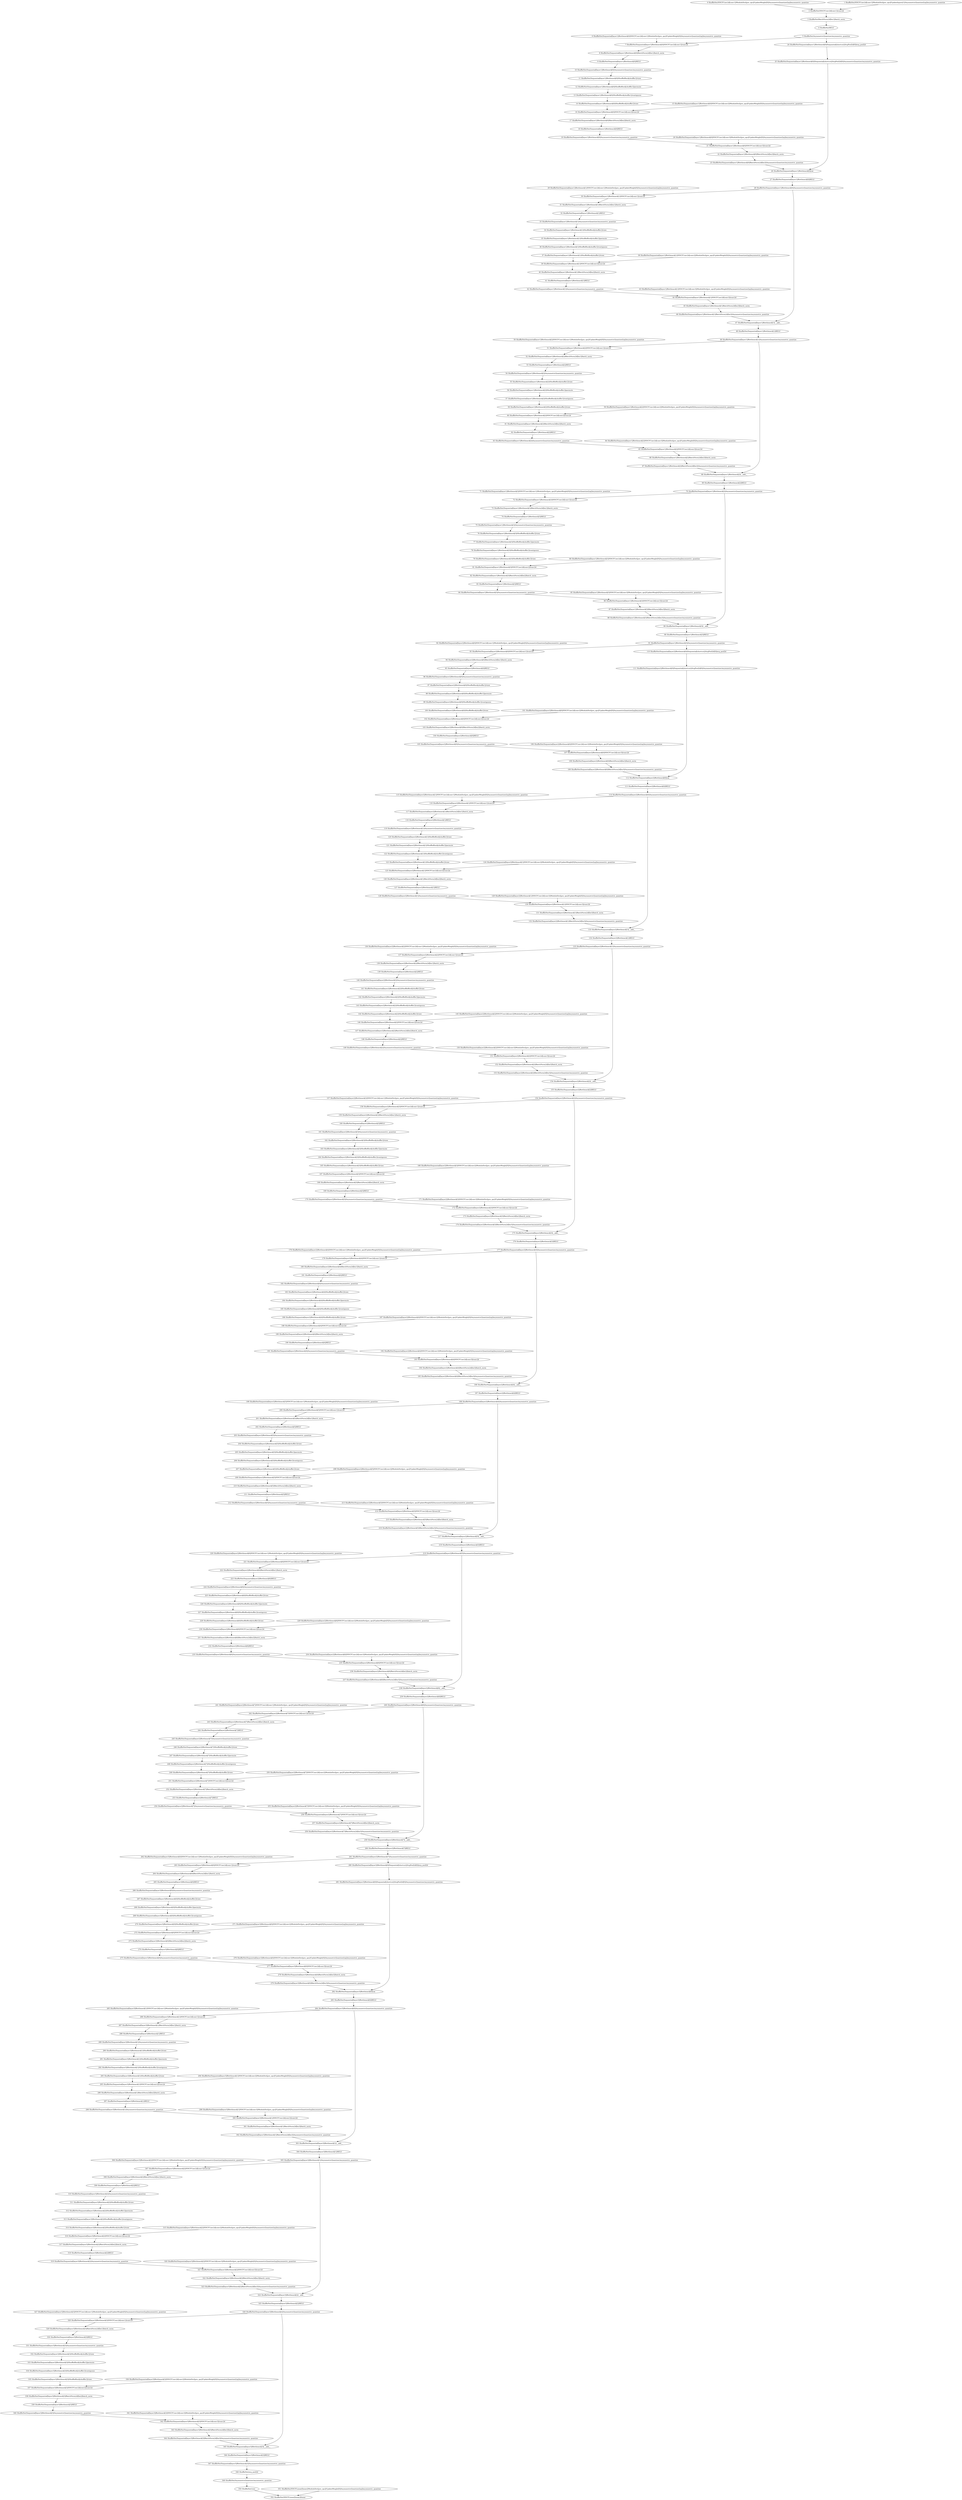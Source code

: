 strict digraph  {
"0 ShuffleNet/NNCFConv2d[conv1]/ModuleDict[pre_ops]/UpdateWeight[0]/AsymmetricQuantizer[op]/asymmetric_quantize" [id=0, scope="ShuffleNet/NNCFConv2d[conv1]/ModuleDict[pre_ops]/UpdateWeight[0]/AsymmetricQuantizer[op]", type=asymmetric_quantize];
"1 ShuffleNet/NNCFConv2d[conv1]/ModuleDict[pre_ops]/UpdateInputs[1]/AsymmetricQuantizer[op]/asymmetric_quantize" [id=1, scope="ShuffleNet/NNCFConv2d[conv1]/ModuleDict[pre_ops]/UpdateInputs[1]/AsymmetricQuantizer[op]", type=asymmetric_quantize];
"2 ShuffleNet/NNCFConv2d[conv1]/conv2d" [id=2, scope="ShuffleNet/NNCFConv2d[conv1]", type=conv2d];
"3 ShuffleNet/BatchNorm2d[bn1]/batch_norm" [id=3, scope="ShuffleNet/BatchNorm2d[bn1]", type=batch_norm];
"4 ShuffleNet/RELU" [id=4, scope=ShuffleNet, type=RELU];
"5 ShuffleNet/AsymmetricQuantizer/asymmetric_quantize" [id=5, scope="ShuffleNet/AsymmetricQuantizer", type=asymmetric_quantize];
"6 ShuffleNet/Sequential[layer1]/Bottleneck[0]/NNCFConv2d[conv1]/ModuleDict[pre_ops]/UpdateWeight[0]/AsymmetricQuantizer[op]/asymmetric_quantize" [id=6, scope="ShuffleNet/Sequential[layer1]/Bottleneck[0]/NNCFConv2d[conv1]/ModuleDict[pre_ops]/UpdateWeight[0]/AsymmetricQuantizer[op]", type=asymmetric_quantize];
"7 ShuffleNet/Sequential[layer1]/Bottleneck[0]/NNCFConv2d[conv1]/conv2d" [id=7, scope="ShuffleNet/Sequential[layer1]/Bottleneck[0]/NNCFConv2d[conv1]", type=conv2d];
"8 ShuffleNet/Sequential[layer1]/Bottleneck[0]/BatchNorm2d[bn1]/batch_norm" [id=8, scope="ShuffleNet/Sequential[layer1]/Bottleneck[0]/BatchNorm2d[bn1]", type=batch_norm];
"9 ShuffleNet/Sequential[layer1]/Bottleneck[0]/RELU" [id=9, scope="ShuffleNet/Sequential[layer1]/Bottleneck[0]", type=RELU];
"10 ShuffleNet/Sequential[layer1]/Bottleneck[0]/AsymmetricQuantizer/asymmetric_quantize" [id=10, scope="ShuffleNet/Sequential[layer1]/Bottleneck[0]/AsymmetricQuantizer", type=asymmetric_quantize];
"11 ShuffleNet/Sequential[layer1]/Bottleneck[0]/ShuffleBlock[shuffle1]/view" [id=11, scope="ShuffleNet/Sequential[layer1]/Bottleneck[0]/ShuffleBlock[shuffle1]", type=view];
"12 ShuffleNet/Sequential[layer1]/Bottleneck[0]/ShuffleBlock[shuffle1]/permute" [id=12, scope="ShuffleNet/Sequential[layer1]/Bottleneck[0]/ShuffleBlock[shuffle1]", type=permute];
"13 ShuffleNet/Sequential[layer1]/Bottleneck[0]/ShuffleBlock[shuffle1]/contiguous" [id=13, scope="ShuffleNet/Sequential[layer1]/Bottleneck[0]/ShuffleBlock[shuffle1]", type=contiguous];
"14 ShuffleNet/Sequential[layer1]/Bottleneck[0]/ShuffleBlock[shuffle1]/view" [id=14, scope="ShuffleNet/Sequential[layer1]/Bottleneck[0]/ShuffleBlock[shuffle1]", type=view];
"15 ShuffleNet/Sequential[layer1]/Bottleneck[0]/NNCFConv2d[conv2]/ModuleDict[pre_ops]/UpdateWeight[0]/AsymmetricQuantizer[op]/asymmetric_quantize" [id=15, scope="ShuffleNet/Sequential[layer1]/Bottleneck[0]/NNCFConv2d[conv2]/ModuleDict[pre_ops]/UpdateWeight[0]/AsymmetricQuantizer[op]", type=asymmetric_quantize];
"16 ShuffleNet/Sequential[layer1]/Bottleneck[0]/NNCFConv2d[conv2]/conv2d" [id=16, scope="ShuffleNet/Sequential[layer1]/Bottleneck[0]/NNCFConv2d[conv2]", type=conv2d];
"17 ShuffleNet/Sequential[layer1]/Bottleneck[0]/BatchNorm2d[bn2]/batch_norm" [id=17, scope="ShuffleNet/Sequential[layer1]/Bottleneck[0]/BatchNorm2d[bn2]", type=batch_norm];
"18 ShuffleNet/Sequential[layer1]/Bottleneck[0]/RELU" [id=18, scope="ShuffleNet/Sequential[layer1]/Bottleneck[0]", type=RELU];
"19 ShuffleNet/Sequential[layer1]/Bottleneck[0]/AsymmetricQuantizer/asymmetric_quantize" [id=19, scope="ShuffleNet/Sequential[layer1]/Bottleneck[0]/AsymmetricQuantizer", type=asymmetric_quantize];
"20 ShuffleNet/Sequential[layer1]/Bottleneck[0]/NNCFConv2d[conv3]/ModuleDict[pre_ops]/UpdateWeight[0]/AsymmetricQuantizer[op]/asymmetric_quantize" [id=20, scope="ShuffleNet/Sequential[layer1]/Bottleneck[0]/NNCFConv2d[conv3]/ModuleDict[pre_ops]/UpdateWeight[0]/AsymmetricQuantizer[op]", type=asymmetric_quantize];
"21 ShuffleNet/Sequential[layer1]/Bottleneck[0]/NNCFConv2d[conv3]/conv2d" [id=21, scope="ShuffleNet/Sequential[layer1]/Bottleneck[0]/NNCFConv2d[conv3]", type=conv2d];
"22 ShuffleNet/Sequential[layer1]/Bottleneck[0]/BatchNorm2d[bn3]/batch_norm" [id=22, scope="ShuffleNet/Sequential[layer1]/Bottleneck[0]/BatchNorm2d[bn3]", type=batch_norm];
"23 ShuffleNet/Sequential[layer1]/Bottleneck[0]/BatchNorm2d[bn3]/AsymmetricQuantizer/asymmetric_quantize" [id=23, scope="ShuffleNet/Sequential[layer1]/Bottleneck[0]/BatchNorm2d[bn3]/AsymmetricQuantizer", type=asymmetric_quantize];
"24 ShuffleNet/Sequential[layer1]/Bottleneck[0]/Sequential[shortcut]/AvgPool2d[0]/avg_pool2d" [id=24, scope="ShuffleNet/Sequential[layer1]/Bottleneck[0]/Sequential[shortcut]/AvgPool2d[0]", type=avg_pool2d];
"25 ShuffleNet/Sequential[layer1]/Bottleneck[0]/Sequential[shortcut]/AvgPool2d[0]/AsymmetricQuantizer/asymmetric_quantize" [id=25, scope="ShuffleNet/Sequential[layer1]/Bottleneck[0]/Sequential[shortcut]/AvgPool2d[0]/AsymmetricQuantizer", type=asymmetric_quantize];
"26 ShuffleNet/Sequential[layer1]/Bottleneck[0]/cat" [id=26, scope="ShuffleNet/Sequential[layer1]/Bottleneck[0]", type=cat];
"27 ShuffleNet/Sequential[layer1]/Bottleneck[0]/RELU" [id=27, scope="ShuffleNet/Sequential[layer1]/Bottleneck[0]", type=RELU];
"28 ShuffleNet/Sequential[layer1]/Bottleneck[0]/AsymmetricQuantizer/asymmetric_quantize" [id=28, scope="ShuffleNet/Sequential[layer1]/Bottleneck[0]/AsymmetricQuantizer", type=asymmetric_quantize];
"29 ShuffleNet/Sequential[layer1]/Bottleneck[1]/NNCFConv2d[conv1]/ModuleDict[pre_ops]/UpdateWeight[0]/AsymmetricQuantizer[op]/asymmetric_quantize" [id=29, scope="ShuffleNet/Sequential[layer1]/Bottleneck[1]/NNCFConv2d[conv1]/ModuleDict[pre_ops]/UpdateWeight[0]/AsymmetricQuantizer[op]", type=asymmetric_quantize];
"30 ShuffleNet/Sequential[layer1]/Bottleneck[1]/NNCFConv2d[conv1]/conv2d" [id=30, scope="ShuffleNet/Sequential[layer1]/Bottleneck[1]/NNCFConv2d[conv1]", type=conv2d];
"31 ShuffleNet/Sequential[layer1]/Bottleneck[1]/BatchNorm2d[bn1]/batch_norm" [id=31, scope="ShuffleNet/Sequential[layer1]/Bottleneck[1]/BatchNorm2d[bn1]", type=batch_norm];
"32 ShuffleNet/Sequential[layer1]/Bottleneck[1]/RELU" [id=32, scope="ShuffleNet/Sequential[layer1]/Bottleneck[1]", type=RELU];
"33 ShuffleNet/Sequential[layer1]/Bottleneck[1]/AsymmetricQuantizer/asymmetric_quantize" [id=33, scope="ShuffleNet/Sequential[layer1]/Bottleneck[1]/AsymmetricQuantizer", type=asymmetric_quantize];
"34 ShuffleNet/Sequential[layer1]/Bottleneck[1]/ShuffleBlock[shuffle1]/view" [id=34, scope="ShuffleNet/Sequential[layer1]/Bottleneck[1]/ShuffleBlock[shuffle1]", type=view];
"35 ShuffleNet/Sequential[layer1]/Bottleneck[1]/ShuffleBlock[shuffle1]/permute" [id=35, scope="ShuffleNet/Sequential[layer1]/Bottleneck[1]/ShuffleBlock[shuffle1]", type=permute];
"36 ShuffleNet/Sequential[layer1]/Bottleneck[1]/ShuffleBlock[shuffle1]/contiguous" [id=36, scope="ShuffleNet/Sequential[layer1]/Bottleneck[1]/ShuffleBlock[shuffle1]", type=contiguous];
"37 ShuffleNet/Sequential[layer1]/Bottleneck[1]/ShuffleBlock[shuffle1]/view" [id=37, scope="ShuffleNet/Sequential[layer1]/Bottleneck[1]/ShuffleBlock[shuffle1]", type=view];
"38 ShuffleNet/Sequential[layer1]/Bottleneck[1]/NNCFConv2d[conv2]/ModuleDict[pre_ops]/UpdateWeight[0]/AsymmetricQuantizer[op]/asymmetric_quantize" [id=38, scope="ShuffleNet/Sequential[layer1]/Bottleneck[1]/NNCFConv2d[conv2]/ModuleDict[pre_ops]/UpdateWeight[0]/AsymmetricQuantizer[op]", type=asymmetric_quantize];
"39 ShuffleNet/Sequential[layer1]/Bottleneck[1]/NNCFConv2d[conv2]/conv2d" [id=39, scope="ShuffleNet/Sequential[layer1]/Bottleneck[1]/NNCFConv2d[conv2]", type=conv2d];
"40 ShuffleNet/Sequential[layer1]/Bottleneck[1]/BatchNorm2d[bn2]/batch_norm" [id=40, scope="ShuffleNet/Sequential[layer1]/Bottleneck[1]/BatchNorm2d[bn2]", type=batch_norm];
"41 ShuffleNet/Sequential[layer1]/Bottleneck[1]/RELU" [id=41, scope="ShuffleNet/Sequential[layer1]/Bottleneck[1]", type=RELU];
"42 ShuffleNet/Sequential[layer1]/Bottleneck[1]/AsymmetricQuantizer/asymmetric_quantize" [id=42, scope="ShuffleNet/Sequential[layer1]/Bottleneck[1]/AsymmetricQuantizer", type=asymmetric_quantize];
"43 ShuffleNet/Sequential[layer1]/Bottleneck[1]/NNCFConv2d[conv3]/ModuleDict[pre_ops]/UpdateWeight[0]/AsymmetricQuantizer[op]/asymmetric_quantize" [id=43, scope="ShuffleNet/Sequential[layer1]/Bottleneck[1]/NNCFConv2d[conv3]/ModuleDict[pre_ops]/UpdateWeight[0]/AsymmetricQuantizer[op]", type=asymmetric_quantize];
"44 ShuffleNet/Sequential[layer1]/Bottleneck[1]/NNCFConv2d[conv3]/conv2d" [id=44, scope="ShuffleNet/Sequential[layer1]/Bottleneck[1]/NNCFConv2d[conv3]", type=conv2d];
"45 ShuffleNet/Sequential[layer1]/Bottleneck[1]/BatchNorm2d[bn3]/batch_norm" [id=45, scope="ShuffleNet/Sequential[layer1]/Bottleneck[1]/BatchNorm2d[bn3]", type=batch_norm];
"46 ShuffleNet/Sequential[layer1]/Bottleneck[1]/BatchNorm2d[bn3]/AsymmetricQuantizer/asymmetric_quantize" [id=46, scope="ShuffleNet/Sequential[layer1]/Bottleneck[1]/BatchNorm2d[bn3]/AsymmetricQuantizer", type=asymmetric_quantize];
"47 ShuffleNet/Sequential[layer1]/Bottleneck[1]/__add__" [id=47, scope="ShuffleNet/Sequential[layer1]/Bottleneck[1]", type=__add__];
"48 ShuffleNet/Sequential[layer1]/Bottleneck[1]/RELU" [id=48, scope="ShuffleNet/Sequential[layer1]/Bottleneck[1]", type=RELU];
"49 ShuffleNet/Sequential[layer1]/Bottleneck[1]/AsymmetricQuantizer/asymmetric_quantize" [id=49, scope="ShuffleNet/Sequential[layer1]/Bottleneck[1]/AsymmetricQuantizer", type=asymmetric_quantize];
"50 ShuffleNet/Sequential[layer1]/Bottleneck[2]/NNCFConv2d[conv1]/ModuleDict[pre_ops]/UpdateWeight[0]/AsymmetricQuantizer[op]/asymmetric_quantize" [id=50, scope="ShuffleNet/Sequential[layer1]/Bottleneck[2]/NNCFConv2d[conv1]/ModuleDict[pre_ops]/UpdateWeight[0]/AsymmetricQuantizer[op]", type=asymmetric_quantize];
"51 ShuffleNet/Sequential[layer1]/Bottleneck[2]/NNCFConv2d[conv1]/conv2d" [id=51, scope="ShuffleNet/Sequential[layer1]/Bottleneck[2]/NNCFConv2d[conv1]", type=conv2d];
"52 ShuffleNet/Sequential[layer1]/Bottleneck[2]/BatchNorm2d[bn1]/batch_norm" [id=52, scope="ShuffleNet/Sequential[layer1]/Bottleneck[2]/BatchNorm2d[bn1]", type=batch_norm];
"53 ShuffleNet/Sequential[layer1]/Bottleneck[2]/RELU" [id=53, scope="ShuffleNet/Sequential[layer1]/Bottleneck[2]", type=RELU];
"54 ShuffleNet/Sequential[layer1]/Bottleneck[2]/AsymmetricQuantizer/asymmetric_quantize" [id=54, scope="ShuffleNet/Sequential[layer1]/Bottleneck[2]/AsymmetricQuantizer", type=asymmetric_quantize];
"55 ShuffleNet/Sequential[layer1]/Bottleneck[2]/ShuffleBlock[shuffle1]/view" [id=55, scope="ShuffleNet/Sequential[layer1]/Bottleneck[2]/ShuffleBlock[shuffle1]", type=view];
"56 ShuffleNet/Sequential[layer1]/Bottleneck[2]/ShuffleBlock[shuffle1]/permute" [id=56, scope="ShuffleNet/Sequential[layer1]/Bottleneck[2]/ShuffleBlock[shuffle1]", type=permute];
"57 ShuffleNet/Sequential[layer1]/Bottleneck[2]/ShuffleBlock[shuffle1]/contiguous" [id=57, scope="ShuffleNet/Sequential[layer1]/Bottleneck[2]/ShuffleBlock[shuffle1]", type=contiguous];
"58 ShuffleNet/Sequential[layer1]/Bottleneck[2]/ShuffleBlock[shuffle1]/view" [id=58, scope="ShuffleNet/Sequential[layer1]/Bottleneck[2]/ShuffleBlock[shuffle1]", type=view];
"59 ShuffleNet/Sequential[layer1]/Bottleneck[2]/NNCFConv2d[conv2]/ModuleDict[pre_ops]/UpdateWeight[0]/AsymmetricQuantizer[op]/asymmetric_quantize" [id=59, scope="ShuffleNet/Sequential[layer1]/Bottleneck[2]/NNCFConv2d[conv2]/ModuleDict[pre_ops]/UpdateWeight[0]/AsymmetricQuantizer[op]", type=asymmetric_quantize];
"60 ShuffleNet/Sequential[layer1]/Bottleneck[2]/NNCFConv2d[conv2]/conv2d" [id=60, scope="ShuffleNet/Sequential[layer1]/Bottleneck[2]/NNCFConv2d[conv2]", type=conv2d];
"61 ShuffleNet/Sequential[layer1]/Bottleneck[2]/BatchNorm2d[bn2]/batch_norm" [id=61, scope="ShuffleNet/Sequential[layer1]/Bottleneck[2]/BatchNorm2d[bn2]", type=batch_norm];
"62 ShuffleNet/Sequential[layer1]/Bottleneck[2]/RELU" [id=62, scope="ShuffleNet/Sequential[layer1]/Bottleneck[2]", type=RELU];
"63 ShuffleNet/Sequential[layer1]/Bottleneck[2]/AsymmetricQuantizer/asymmetric_quantize" [id=63, scope="ShuffleNet/Sequential[layer1]/Bottleneck[2]/AsymmetricQuantizer", type=asymmetric_quantize];
"64 ShuffleNet/Sequential[layer1]/Bottleneck[2]/NNCFConv2d[conv3]/ModuleDict[pre_ops]/UpdateWeight[0]/AsymmetricQuantizer[op]/asymmetric_quantize" [id=64, scope="ShuffleNet/Sequential[layer1]/Bottleneck[2]/NNCFConv2d[conv3]/ModuleDict[pre_ops]/UpdateWeight[0]/AsymmetricQuantizer[op]", type=asymmetric_quantize];
"65 ShuffleNet/Sequential[layer1]/Bottleneck[2]/NNCFConv2d[conv3]/conv2d" [id=65, scope="ShuffleNet/Sequential[layer1]/Bottleneck[2]/NNCFConv2d[conv3]", type=conv2d];
"66 ShuffleNet/Sequential[layer1]/Bottleneck[2]/BatchNorm2d[bn3]/batch_norm" [id=66, scope="ShuffleNet/Sequential[layer1]/Bottleneck[2]/BatchNorm2d[bn3]", type=batch_norm];
"67 ShuffleNet/Sequential[layer1]/Bottleneck[2]/BatchNorm2d[bn3]/AsymmetricQuantizer/asymmetric_quantize" [id=67, scope="ShuffleNet/Sequential[layer1]/Bottleneck[2]/BatchNorm2d[bn3]/AsymmetricQuantizer", type=asymmetric_quantize];
"68 ShuffleNet/Sequential[layer1]/Bottleneck[2]/__add__" [id=68, scope="ShuffleNet/Sequential[layer1]/Bottleneck[2]", type=__add__];
"69 ShuffleNet/Sequential[layer1]/Bottleneck[2]/RELU" [id=69, scope="ShuffleNet/Sequential[layer1]/Bottleneck[2]", type=RELU];
"70 ShuffleNet/Sequential[layer1]/Bottleneck[2]/AsymmetricQuantizer/asymmetric_quantize" [id=70, scope="ShuffleNet/Sequential[layer1]/Bottleneck[2]/AsymmetricQuantizer", type=asymmetric_quantize];
"71 ShuffleNet/Sequential[layer1]/Bottleneck[3]/NNCFConv2d[conv1]/ModuleDict[pre_ops]/UpdateWeight[0]/AsymmetricQuantizer[op]/asymmetric_quantize" [id=71, scope="ShuffleNet/Sequential[layer1]/Bottleneck[3]/NNCFConv2d[conv1]/ModuleDict[pre_ops]/UpdateWeight[0]/AsymmetricQuantizer[op]", type=asymmetric_quantize];
"72 ShuffleNet/Sequential[layer1]/Bottleneck[3]/NNCFConv2d[conv1]/conv2d" [id=72, scope="ShuffleNet/Sequential[layer1]/Bottleneck[3]/NNCFConv2d[conv1]", type=conv2d];
"73 ShuffleNet/Sequential[layer1]/Bottleneck[3]/BatchNorm2d[bn1]/batch_norm" [id=73, scope="ShuffleNet/Sequential[layer1]/Bottleneck[3]/BatchNorm2d[bn1]", type=batch_norm];
"74 ShuffleNet/Sequential[layer1]/Bottleneck[3]/RELU" [id=74, scope="ShuffleNet/Sequential[layer1]/Bottleneck[3]", type=RELU];
"75 ShuffleNet/Sequential[layer1]/Bottleneck[3]/AsymmetricQuantizer/asymmetric_quantize" [id=75, scope="ShuffleNet/Sequential[layer1]/Bottleneck[3]/AsymmetricQuantizer", type=asymmetric_quantize];
"76 ShuffleNet/Sequential[layer1]/Bottleneck[3]/ShuffleBlock[shuffle1]/view" [id=76, scope="ShuffleNet/Sequential[layer1]/Bottleneck[3]/ShuffleBlock[shuffle1]", type=view];
"77 ShuffleNet/Sequential[layer1]/Bottleneck[3]/ShuffleBlock[shuffle1]/permute" [id=77, scope="ShuffleNet/Sequential[layer1]/Bottleneck[3]/ShuffleBlock[shuffle1]", type=permute];
"78 ShuffleNet/Sequential[layer1]/Bottleneck[3]/ShuffleBlock[shuffle1]/contiguous" [id=78, scope="ShuffleNet/Sequential[layer1]/Bottleneck[3]/ShuffleBlock[shuffle1]", type=contiguous];
"79 ShuffleNet/Sequential[layer1]/Bottleneck[3]/ShuffleBlock[shuffle1]/view" [id=79, scope="ShuffleNet/Sequential[layer1]/Bottleneck[3]/ShuffleBlock[shuffle1]", type=view];
"80 ShuffleNet/Sequential[layer1]/Bottleneck[3]/NNCFConv2d[conv2]/ModuleDict[pre_ops]/UpdateWeight[0]/AsymmetricQuantizer[op]/asymmetric_quantize" [id=80, scope="ShuffleNet/Sequential[layer1]/Bottleneck[3]/NNCFConv2d[conv2]/ModuleDict[pre_ops]/UpdateWeight[0]/AsymmetricQuantizer[op]", type=asymmetric_quantize];
"81 ShuffleNet/Sequential[layer1]/Bottleneck[3]/NNCFConv2d[conv2]/conv2d" [id=81, scope="ShuffleNet/Sequential[layer1]/Bottleneck[3]/NNCFConv2d[conv2]", type=conv2d];
"82 ShuffleNet/Sequential[layer1]/Bottleneck[3]/BatchNorm2d[bn2]/batch_norm" [id=82, scope="ShuffleNet/Sequential[layer1]/Bottleneck[3]/BatchNorm2d[bn2]", type=batch_norm];
"83 ShuffleNet/Sequential[layer1]/Bottleneck[3]/RELU" [id=83, scope="ShuffleNet/Sequential[layer1]/Bottleneck[3]", type=RELU];
"84 ShuffleNet/Sequential[layer1]/Bottleneck[3]/AsymmetricQuantizer/asymmetric_quantize" [id=84, scope="ShuffleNet/Sequential[layer1]/Bottleneck[3]/AsymmetricQuantizer", type=asymmetric_quantize];
"85 ShuffleNet/Sequential[layer1]/Bottleneck[3]/NNCFConv2d[conv3]/ModuleDict[pre_ops]/UpdateWeight[0]/AsymmetricQuantizer[op]/asymmetric_quantize" [id=85, scope="ShuffleNet/Sequential[layer1]/Bottleneck[3]/NNCFConv2d[conv3]/ModuleDict[pre_ops]/UpdateWeight[0]/AsymmetricQuantizer[op]", type=asymmetric_quantize];
"86 ShuffleNet/Sequential[layer1]/Bottleneck[3]/NNCFConv2d[conv3]/conv2d" [id=86, scope="ShuffleNet/Sequential[layer1]/Bottleneck[3]/NNCFConv2d[conv3]", type=conv2d];
"87 ShuffleNet/Sequential[layer1]/Bottleneck[3]/BatchNorm2d[bn3]/batch_norm" [id=87, scope="ShuffleNet/Sequential[layer1]/Bottleneck[3]/BatchNorm2d[bn3]", type=batch_norm];
"88 ShuffleNet/Sequential[layer1]/Bottleneck[3]/BatchNorm2d[bn3]/AsymmetricQuantizer/asymmetric_quantize" [id=88, scope="ShuffleNet/Sequential[layer1]/Bottleneck[3]/BatchNorm2d[bn3]/AsymmetricQuantizer", type=asymmetric_quantize];
"89 ShuffleNet/Sequential[layer1]/Bottleneck[3]/__add__" [id=89, scope="ShuffleNet/Sequential[layer1]/Bottleneck[3]", type=__add__];
"90 ShuffleNet/Sequential[layer1]/Bottleneck[3]/RELU" [id=90, scope="ShuffleNet/Sequential[layer1]/Bottleneck[3]", type=RELU];
"91 ShuffleNet/Sequential[layer1]/Bottleneck[3]/AsymmetricQuantizer/asymmetric_quantize" [id=91, scope="ShuffleNet/Sequential[layer1]/Bottleneck[3]/AsymmetricQuantizer", type=asymmetric_quantize];
"92 ShuffleNet/Sequential[layer2]/Bottleneck[0]/NNCFConv2d[conv1]/ModuleDict[pre_ops]/UpdateWeight[0]/AsymmetricQuantizer[op]/asymmetric_quantize" [id=92, scope="ShuffleNet/Sequential[layer2]/Bottleneck[0]/NNCFConv2d[conv1]/ModuleDict[pre_ops]/UpdateWeight[0]/AsymmetricQuantizer[op]", type=asymmetric_quantize];
"93 ShuffleNet/Sequential[layer2]/Bottleneck[0]/NNCFConv2d[conv1]/conv2d" [id=93, scope="ShuffleNet/Sequential[layer2]/Bottleneck[0]/NNCFConv2d[conv1]", type=conv2d];
"94 ShuffleNet/Sequential[layer2]/Bottleneck[0]/BatchNorm2d[bn1]/batch_norm" [id=94, scope="ShuffleNet/Sequential[layer2]/Bottleneck[0]/BatchNorm2d[bn1]", type=batch_norm];
"95 ShuffleNet/Sequential[layer2]/Bottleneck[0]/RELU" [id=95, scope="ShuffleNet/Sequential[layer2]/Bottleneck[0]", type=RELU];
"96 ShuffleNet/Sequential[layer2]/Bottleneck[0]/AsymmetricQuantizer/asymmetric_quantize" [id=96, scope="ShuffleNet/Sequential[layer2]/Bottleneck[0]/AsymmetricQuantizer", type=asymmetric_quantize];
"97 ShuffleNet/Sequential[layer2]/Bottleneck[0]/ShuffleBlock[shuffle1]/view" [id=97, scope="ShuffleNet/Sequential[layer2]/Bottleneck[0]/ShuffleBlock[shuffle1]", type=view];
"98 ShuffleNet/Sequential[layer2]/Bottleneck[0]/ShuffleBlock[shuffle1]/permute" [id=98, scope="ShuffleNet/Sequential[layer2]/Bottleneck[0]/ShuffleBlock[shuffle1]", type=permute];
"99 ShuffleNet/Sequential[layer2]/Bottleneck[0]/ShuffleBlock[shuffle1]/contiguous" [id=99, scope="ShuffleNet/Sequential[layer2]/Bottleneck[0]/ShuffleBlock[shuffle1]", type=contiguous];
"100 ShuffleNet/Sequential[layer2]/Bottleneck[0]/ShuffleBlock[shuffle1]/view" [id=100, scope="ShuffleNet/Sequential[layer2]/Bottleneck[0]/ShuffleBlock[shuffle1]", type=view];
"101 ShuffleNet/Sequential[layer2]/Bottleneck[0]/NNCFConv2d[conv2]/ModuleDict[pre_ops]/UpdateWeight[0]/AsymmetricQuantizer[op]/asymmetric_quantize" [id=101, scope="ShuffleNet/Sequential[layer2]/Bottleneck[0]/NNCFConv2d[conv2]/ModuleDict[pre_ops]/UpdateWeight[0]/AsymmetricQuantizer[op]", type=asymmetric_quantize];
"102 ShuffleNet/Sequential[layer2]/Bottleneck[0]/NNCFConv2d[conv2]/conv2d" [id=102, scope="ShuffleNet/Sequential[layer2]/Bottleneck[0]/NNCFConv2d[conv2]", type=conv2d];
"103 ShuffleNet/Sequential[layer2]/Bottleneck[0]/BatchNorm2d[bn2]/batch_norm" [id=103, scope="ShuffleNet/Sequential[layer2]/Bottleneck[0]/BatchNorm2d[bn2]", type=batch_norm];
"104 ShuffleNet/Sequential[layer2]/Bottleneck[0]/RELU" [id=104, scope="ShuffleNet/Sequential[layer2]/Bottleneck[0]", type=RELU];
"105 ShuffleNet/Sequential[layer2]/Bottleneck[0]/AsymmetricQuantizer/asymmetric_quantize" [id=105, scope="ShuffleNet/Sequential[layer2]/Bottleneck[0]/AsymmetricQuantizer", type=asymmetric_quantize];
"106 ShuffleNet/Sequential[layer2]/Bottleneck[0]/NNCFConv2d[conv3]/ModuleDict[pre_ops]/UpdateWeight[0]/AsymmetricQuantizer[op]/asymmetric_quantize" [id=106, scope="ShuffleNet/Sequential[layer2]/Bottleneck[0]/NNCFConv2d[conv3]/ModuleDict[pre_ops]/UpdateWeight[0]/AsymmetricQuantizer[op]", type=asymmetric_quantize];
"107 ShuffleNet/Sequential[layer2]/Bottleneck[0]/NNCFConv2d[conv3]/conv2d" [id=107, scope="ShuffleNet/Sequential[layer2]/Bottleneck[0]/NNCFConv2d[conv3]", type=conv2d];
"108 ShuffleNet/Sequential[layer2]/Bottleneck[0]/BatchNorm2d[bn3]/batch_norm" [id=108, scope="ShuffleNet/Sequential[layer2]/Bottleneck[0]/BatchNorm2d[bn3]", type=batch_norm];
"109 ShuffleNet/Sequential[layer2]/Bottleneck[0]/BatchNorm2d[bn3]/AsymmetricQuantizer/asymmetric_quantize" [id=109, scope="ShuffleNet/Sequential[layer2]/Bottleneck[0]/BatchNorm2d[bn3]/AsymmetricQuantizer", type=asymmetric_quantize];
"110 ShuffleNet/Sequential[layer2]/Bottleneck[0]/Sequential[shortcut]/AvgPool2d[0]/avg_pool2d" [id=110, scope="ShuffleNet/Sequential[layer2]/Bottleneck[0]/Sequential[shortcut]/AvgPool2d[0]", type=avg_pool2d];
"111 ShuffleNet/Sequential[layer2]/Bottleneck[0]/Sequential[shortcut]/AvgPool2d[0]/AsymmetricQuantizer/asymmetric_quantize" [id=111, scope="ShuffleNet/Sequential[layer2]/Bottleneck[0]/Sequential[shortcut]/AvgPool2d[0]/AsymmetricQuantizer", type=asymmetric_quantize];
"112 ShuffleNet/Sequential[layer2]/Bottleneck[0]/cat" [id=112, scope="ShuffleNet/Sequential[layer2]/Bottleneck[0]", type=cat];
"113 ShuffleNet/Sequential[layer2]/Bottleneck[0]/RELU" [id=113, scope="ShuffleNet/Sequential[layer2]/Bottleneck[0]", type=RELU];
"114 ShuffleNet/Sequential[layer2]/Bottleneck[0]/AsymmetricQuantizer/asymmetric_quantize" [id=114, scope="ShuffleNet/Sequential[layer2]/Bottleneck[0]/AsymmetricQuantizer", type=asymmetric_quantize];
"115 ShuffleNet/Sequential[layer2]/Bottleneck[1]/NNCFConv2d[conv1]/ModuleDict[pre_ops]/UpdateWeight[0]/AsymmetricQuantizer[op]/asymmetric_quantize" [id=115, scope="ShuffleNet/Sequential[layer2]/Bottleneck[1]/NNCFConv2d[conv1]/ModuleDict[pre_ops]/UpdateWeight[0]/AsymmetricQuantizer[op]", type=asymmetric_quantize];
"116 ShuffleNet/Sequential[layer2]/Bottleneck[1]/NNCFConv2d[conv1]/conv2d" [id=116, scope="ShuffleNet/Sequential[layer2]/Bottleneck[1]/NNCFConv2d[conv1]", type=conv2d];
"117 ShuffleNet/Sequential[layer2]/Bottleneck[1]/BatchNorm2d[bn1]/batch_norm" [id=117, scope="ShuffleNet/Sequential[layer2]/Bottleneck[1]/BatchNorm2d[bn1]", type=batch_norm];
"118 ShuffleNet/Sequential[layer2]/Bottleneck[1]/RELU" [id=118, scope="ShuffleNet/Sequential[layer2]/Bottleneck[1]", type=RELU];
"119 ShuffleNet/Sequential[layer2]/Bottleneck[1]/AsymmetricQuantizer/asymmetric_quantize" [id=119, scope="ShuffleNet/Sequential[layer2]/Bottleneck[1]/AsymmetricQuantizer", type=asymmetric_quantize];
"120 ShuffleNet/Sequential[layer2]/Bottleneck[1]/ShuffleBlock[shuffle1]/view" [id=120, scope="ShuffleNet/Sequential[layer2]/Bottleneck[1]/ShuffleBlock[shuffle1]", type=view];
"121 ShuffleNet/Sequential[layer2]/Bottleneck[1]/ShuffleBlock[shuffle1]/permute" [id=121, scope="ShuffleNet/Sequential[layer2]/Bottleneck[1]/ShuffleBlock[shuffle1]", type=permute];
"122 ShuffleNet/Sequential[layer2]/Bottleneck[1]/ShuffleBlock[shuffle1]/contiguous" [id=122, scope="ShuffleNet/Sequential[layer2]/Bottleneck[1]/ShuffleBlock[shuffle1]", type=contiguous];
"123 ShuffleNet/Sequential[layer2]/Bottleneck[1]/ShuffleBlock[shuffle1]/view" [id=123, scope="ShuffleNet/Sequential[layer2]/Bottleneck[1]/ShuffleBlock[shuffle1]", type=view];
"124 ShuffleNet/Sequential[layer2]/Bottleneck[1]/NNCFConv2d[conv2]/ModuleDict[pre_ops]/UpdateWeight[0]/AsymmetricQuantizer[op]/asymmetric_quantize" [id=124, scope="ShuffleNet/Sequential[layer2]/Bottleneck[1]/NNCFConv2d[conv2]/ModuleDict[pre_ops]/UpdateWeight[0]/AsymmetricQuantizer[op]", type=asymmetric_quantize];
"125 ShuffleNet/Sequential[layer2]/Bottleneck[1]/NNCFConv2d[conv2]/conv2d" [id=125, scope="ShuffleNet/Sequential[layer2]/Bottleneck[1]/NNCFConv2d[conv2]", type=conv2d];
"126 ShuffleNet/Sequential[layer2]/Bottleneck[1]/BatchNorm2d[bn2]/batch_norm" [id=126, scope="ShuffleNet/Sequential[layer2]/Bottleneck[1]/BatchNorm2d[bn2]", type=batch_norm];
"127 ShuffleNet/Sequential[layer2]/Bottleneck[1]/RELU" [id=127, scope="ShuffleNet/Sequential[layer2]/Bottleneck[1]", type=RELU];
"128 ShuffleNet/Sequential[layer2]/Bottleneck[1]/AsymmetricQuantizer/asymmetric_quantize" [id=128, scope="ShuffleNet/Sequential[layer2]/Bottleneck[1]/AsymmetricQuantizer", type=asymmetric_quantize];
"129 ShuffleNet/Sequential[layer2]/Bottleneck[1]/NNCFConv2d[conv3]/ModuleDict[pre_ops]/UpdateWeight[0]/AsymmetricQuantizer[op]/asymmetric_quantize" [id=129, scope="ShuffleNet/Sequential[layer2]/Bottleneck[1]/NNCFConv2d[conv3]/ModuleDict[pre_ops]/UpdateWeight[0]/AsymmetricQuantizer[op]", type=asymmetric_quantize];
"130 ShuffleNet/Sequential[layer2]/Bottleneck[1]/NNCFConv2d[conv3]/conv2d" [id=130, scope="ShuffleNet/Sequential[layer2]/Bottleneck[1]/NNCFConv2d[conv3]", type=conv2d];
"131 ShuffleNet/Sequential[layer2]/Bottleneck[1]/BatchNorm2d[bn3]/batch_norm" [id=131, scope="ShuffleNet/Sequential[layer2]/Bottleneck[1]/BatchNorm2d[bn3]", type=batch_norm];
"132 ShuffleNet/Sequential[layer2]/Bottleneck[1]/BatchNorm2d[bn3]/AsymmetricQuantizer/asymmetric_quantize" [id=132, scope="ShuffleNet/Sequential[layer2]/Bottleneck[1]/BatchNorm2d[bn3]/AsymmetricQuantizer", type=asymmetric_quantize];
"133 ShuffleNet/Sequential[layer2]/Bottleneck[1]/__add__" [id=133, scope="ShuffleNet/Sequential[layer2]/Bottleneck[1]", type=__add__];
"134 ShuffleNet/Sequential[layer2]/Bottleneck[1]/RELU" [id=134, scope="ShuffleNet/Sequential[layer2]/Bottleneck[1]", type=RELU];
"135 ShuffleNet/Sequential[layer2]/Bottleneck[1]/AsymmetricQuantizer/asymmetric_quantize" [id=135, scope="ShuffleNet/Sequential[layer2]/Bottleneck[1]/AsymmetricQuantizer", type=asymmetric_quantize];
"136 ShuffleNet/Sequential[layer2]/Bottleneck[2]/NNCFConv2d[conv1]/ModuleDict[pre_ops]/UpdateWeight[0]/AsymmetricQuantizer[op]/asymmetric_quantize" [id=136, scope="ShuffleNet/Sequential[layer2]/Bottleneck[2]/NNCFConv2d[conv1]/ModuleDict[pre_ops]/UpdateWeight[0]/AsymmetricQuantizer[op]", type=asymmetric_quantize];
"137 ShuffleNet/Sequential[layer2]/Bottleneck[2]/NNCFConv2d[conv1]/conv2d" [id=137, scope="ShuffleNet/Sequential[layer2]/Bottleneck[2]/NNCFConv2d[conv1]", type=conv2d];
"138 ShuffleNet/Sequential[layer2]/Bottleneck[2]/BatchNorm2d[bn1]/batch_norm" [id=138, scope="ShuffleNet/Sequential[layer2]/Bottleneck[2]/BatchNorm2d[bn1]", type=batch_norm];
"139 ShuffleNet/Sequential[layer2]/Bottleneck[2]/RELU" [id=139, scope="ShuffleNet/Sequential[layer2]/Bottleneck[2]", type=RELU];
"140 ShuffleNet/Sequential[layer2]/Bottleneck[2]/AsymmetricQuantizer/asymmetric_quantize" [id=140, scope="ShuffleNet/Sequential[layer2]/Bottleneck[2]/AsymmetricQuantizer", type=asymmetric_quantize];
"141 ShuffleNet/Sequential[layer2]/Bottleneck[2]/ShuffleBlock[shuffle1]/view" [id=141, scope="ShuffleNet/Sequential[layer2]/Bottleneck[2]/ShuffleBlock[shuffle1]", type=view];
"142 ShuffleNet/Sequential[layer2]/Bottleneck[2]/ShuffleBlock[shuffle1]/permute" [id=142, scope="ShuffleNet/Sequential[layer2]/Bottleneck[2]/ShuffleBlock[shuffle1]", type=permute];
"143 ShuffleNet/Sequential[layer2]/Bottleneck[2]/ShuffleBlock[shuffle1]/contiguous" [id=143, scope="ShuffleNet/Sequential[layer2]/Bottleneck[2]/ShuffleBlock[shuffle1]", type=contiguous];
"144 ShuffleNet/Sequential[layer2]/Bottleneck[2]/ShuffleBlock[shuffle1]/view" [id=144, scope="ShuffleNet/Sequential[layer2]/Bottleneck[2]/ShuffleBlock[shuffle1]", type=view];
"145 ShuffleNet/Sequential[layer2]/Bottleneck[2]/NNCFConv2d[conv2]/ModuleDict[pre_ops]/UpdateWeight[0]/AsymmetricQuantizer[op]/asymmetric_quantize" [id=145, scope="ShuffleNet/Sequential[layer2]/Bottleneck[2]/NNCFConv2d[conv2]/ModuleDict[pre_ops]/UpdateWeight[0]/AsymmetricQuantizer[op]", type=asymmetric_quantize];
"146 ShuffleNet/Sequential[layer2]/Bottleneck[2]/NNCFConv2d[conv2]/conv2d" [id=146, scope="ShuffleNet/Sequential[layer2]/Bottleneck[2]/NNCFConv2d[conv2]", type=conv2d];
"147 ShuffleNet/Sequential[layer2]/Bottleneck[2]/BatchNorm2d[bn2]/batch_norm" [id=147, scope="ShuffleNet/Sequential[layer2]/Bottleneck[2]/BatchNorm2d[bn2]", type=batch_norm];
"148 ShuffleNet/Sequential[layer2]/Bottleneck[2]/RELU" [id=148, scope="ShuffleNet/Sequential[layer2]/Bottleneck[2]", type=RELU];
"149 ShuffleNet/Sequential[layer2]/Bottleneck[2]/AsymmetricQuantizer/asymmetric_quantize" [id=149, scope="ShuffleNet/Sequential[layer2]/Bottleneck[2]/AsymmetricQuantizer", type=asymmetric_quantize];
"150 ShuffleNet/Sequential[layer2]/Bottleneck[2]/NNCFConv2d[conv3]/ModuleDict[pre_ops]/UpdateWeight[0]/AsymmetricQuantizer[op]/asymmetric_quantize" [id=150, scope="ShuffleNet/Sequential[layer2]/Bottleneck[2]/NNCFConv2d[conv3]/ModuleDict[pre_ops]/UpdateWeight[0]/AsymmetricQuantizer[op]", type=asymmetric_quantize];
"151 ShuffleNet/Sequential[layer2]/Bottleneck[2]/NNCFConv2d[conv3]/conv2d" [id=151, scope="ShuffleNet/Sequential[layer2]/Bottleneck[2]/NNCFConv2d[conv3]", type=conv2d];
"152 ShuffleNet/Sequential[layer2]/Bottleneck[2]/BatchNorm2d[bn3]/batch_norm" [id=152, scope="ShuffleNet/Sequential[layer2]/Bottleneck[2]/BatchNorm2d[bn3]", type=batch_norm];
"153 ShuffleNet/Sequential[layer2]/Bottleneck[2]/BatchNorm2d[bn3]/AsymmetricQuantizer/asymmetric_quantize" [id=153, scope="ShuffleNet/Sequential[layer2]/Bottleneck[2]/BatchNorm2d[bn3]/AsymmetricQuantizer", type=asymmetric_quantize];
"154 ShuffleNet/Sequential[layer2]/Bottleneck[2]/__add__" [id=154, scope="ShuffleNet/Sequential[layer2]/Bottleneck[2]", type=__add__];
"155 ShuffleNet/Sequential[layer2]/Bottleneck[2]/RELU" [id=155, scope="ShuffleNet/Sequential[layer2]/Bottleneck[2]", type=RELU];
"156 ShuffleNet/Sequential[layer2]/Bottleneck[2]/AsymmetricQuantizer/asymmetric_quantize" [id=156, scope="ShuffleNet/Sequential[layer2]/Bottleneck[2]/AsymmetricQuantizer", type=asymmetric_quantize];
"157 ShuffleNet/Sequential[layer2]/Bottleneck[3]/NNCFConv2d[conv1]/ModuleDict[pre_ops]/UpdateWeight[0]/AsymmetricQuantizer[op]/asymmetric_quantize" [id=157, scope="ShuffleNet/Sequential[layer2]/Bottleneck[3]/NNCFConv2d[conv1]/ModuleDict[pre_ops]/UpdateWeight[0]/AsymmetricQuantizer[op]", type=asymmetric_quantize];
"158 ShuffleNet/Sequential[layer2]/Bottleneck[3]/NNCFConv2d[conv1]/conv2d" [id=158, scope="ShuffleNet/Sequential[layer2]/Bottleneck[3]/NNCFConv2d[conv1]", type=conv2d];
"159 ShuffleNet/Sequential[layer2]/Bottleneck[3]/BatchNorm2d[bn1]/batch_norm" [id=159, scope="ShuffleNet/Sequential[layer2]/Bottleneck[3]/BatchNorm2d[bn1]", type=batch_norm];
"160 ShuffleNet/Sequential[layer2]/Bottleneck[3]/RELU" [id=160, scope="ShuffleNet/Sequential[layer2]/Bottleneck[3]", type=RELU];
"161 ShuffleNet/Sequential[layer2]/Bottleneck[3]/AsymmetricQuantizer/asymmetric_quantize" [id=161, scope="ShuffleNet/Sequential[layer2]/Bottleneck[3]/AsymmetricQuantizer", type=asymmetric_quantize];
"162 ShuffleNet/Sequential[layer2]/Bottleneck[3]/ShuffleBlock[shuffle1]/view" [id=162, scope="ShuffleNet/Sequential[layer2]/Bottleneck[3]/ShuffleBlock[shuffle1]", type=view];
"163 ShuffleNet/Sequential[layer2]/Bottleneck[3]/ShuffleBlock[shuffle1]/permute" [id=163, scope="ShuffleNet/Sequential[layer2]/Bottleneck[3]/ShuffleBlock[shuffle1]", type=permute];
"164 ShuffleNet/Sequential[layer2]/Bottleneck[3]/ShuffleBlock[shuffle1]/contiguous" [id=164, scope="ShuffleNet/Sequential[layer2]/Bottleneck[3]/ShuffleBlock[shuffle1]", type=contiguous];
"165 ShuffleNet/Sequential[layer2]/Bottleneck[3]/ShuffleBlock[shuffle1]/view" [id=165, scope="ShuffleNet/Sequential[layer2]/Bottleneck[3]/ShuffleBlock[shuffle1]", type=view];
"166 ShuffleNet/Sequential[layer2]/Bottleneck[3]/NNCFConv2d[conv2]/ModuleDict[pre_ops]/UpdateWeight[0]/AsymmetricQuantizer[op]/asymmetric_quantize" [id=166, scope="ShuffleNet/Sequential[layer2]/Bottleneck[3]/NNCFConv2d[conv2]/ModuleDict[pre_ops]/UpdateWeight[0]/AsymmetricQuantizer[op]", type=asymmetric_quantize];
"167 ShuffleNet/Sequential[layer2]/Bottleneck[3]/NNCFConv2d[conv2]/conv2d" [id=167, scope="ShuffleNet/Sequential[layer2]/Bottleneck[3]/NNCFConv2d[conv2]", type=conv2d];
"168 ShuffleNet/Sequential[layer2]/Bottleneck[3]/BatchNorm2d[bn2]/batch_norm" [id=168, scope="ShuffleNet/Sequential[layer2]/Bottleneck[3]/BatchNorm2d[bn2]", type=batch_norm];
"169 ShuffleNet/Sequential[layer2]/Bottleneck[3]/RELU" [id=169, scope="ShuffleNet/Sequential[layer2]/Bottleneck[3]", type=RELU];
"170 ShuffleNet/Sequential[layer2]/Bottleneck[3]/AsymmetricQuantizer/asymmetric_quantize" [id=170, scope="ShuffleNet/Sequential[layer2]/Bottleneck[3]/AsymmetricQuantizer", type=asymmetric_quantize];
"171 ShuffleNet/Sequential[layer2]/Bottleneck[3]/NNCFConv2d[conv3]/ModuleDict[pre_ops]/UpdateWeight[0]/AsymmetricQuantizer[op]/asymmetric_quantize" [id=171, scope="ShuffleNet/Sequential[layer2]/Bottleneck[3]/NNCFConv2d[conv3]/ModuleDict[pre_ops]/UpdateWeight[0]/AsymmetricQuantizer[op]", type=asymmetric_quantize];
"172 ShuffleNet/Sequential[layer2]/Bottleneck[3]/NNCFConv2d[conv3]/conv2d" [id=172, scope="ShuffleNet/Sequential[layer2]/Bottleneck[3]/NNCFConv2d[conv3]", type=conv2d];
"173 ShuffleNet/Sequential[layer2]/Bottleneck[3]/BatchNorm2d[bn3]/batch_norm" [id=173, scope="ShuffleNet/Sequential[layer2]/Bottleneck[3]/BatchNorm2d[bn3]", type=batch_norm];
"174 ShuffleNet/Sequential[layer2]/Bottleneck[3]/BatchNorm2d[bn3]/AsymmetricQuantizer/asymmetric_quantize" [id=174, scope="ShuffleNet/Sequential[layer2]/Bottleneck[3]/BatchNorm2d[bn3]/AsymmetricQuantizer", type=asymmetric_quantize];
"175 ShuffleNet/Sequential[layer2]/Bottleneck[3]/__add__" [id=175, scope="ShuffleNet/Sequential[layer2]/Bottleneck[3]", type=__add__];
"176 ShuffleNet/Sequential[layer2]/Bottleneck[3]/RELU" [id=176, scope="ShuffleNet/Sequential[layer2]/Bottleneck[3]", type=RELU];
"177 ShuffleNet/Sequential[layer2]/Bottleneck[3]/AsymmetricQuantizer/asymmetric_quantize" [id=177, scope="ShuffleNet/Sequential[layer2]/Bottleneck[3]/AsymmetricQuantizer", type=asymmetric_quantize];
"178 ShuffleNet/Sequential[layer2]/Bottleneck[4]/NNCFConv2d[conv1]/ModuleDict[pre_ops]/UpdateWeight[0]/AsymmetricQuantizer[op]/asymmetric_quantize" [id=178, scope="ShuffleNet/Sequential[layer2]/Bottleneck[4]/NNCFConv2d[conv1]/ModuleDict[pre_ops]/UpdateWeight[0]/AsymmetricQuantizer[op]", type=asymmetric_quantize];
"179 ShuffleNet/Sequential[layer2]/Bottleneck[4]/NNCFConv2d[conv1]/conv2d" [id=179, scope="ShuffleNet/Sequential[layer2]/Bottleneck[4]/NNCFConv2d[conv1]", type=conv2d];
"180 ShuffleNet/Sequential[layer2]/Bottleneck[4]/BatchNorm2d[bn1]/batch_norm" [id=180, scope="ShuffleNet/Sequential[layer2]/Bottleneck[4]/BatchNorm2d[bn1]", type=batch_norm];
"181 ShuffleNet/Sequential[layer2]/Bottleneck[4]/RELU" [id=181, scope="ShuffleNet/Sequential[layer2]/Bottleneck[4]", type=RELU];
"182 ShuffleNet/Sequential[layer2]/Bottleneck[4]/AsymmetricQuantizer/asymmetric_quantize" [id=182, scope="ShuffleNet/Sequential[layer2]/Bottleneck[4]/AsymmetricQuantizer", type=asymmetric_quantize];
"183 ShuffleNet/Sequential[layer2]/Bottleneck[4]/ShuffleBlock[shuffle1]/view" [id=183, scope="ShuffleNet/Sequential[layer2]/Bottleneck[4]/ShuffleBlock[shuffle1]", type=view];
"184 ShuffleNet/Sequential[layer2]/Bottleneck[4]/ShuffleBlock[shuffle1]/permute" [id=184, scope="ShuffleNet/Sequential[layer2]/Bottleneck[4]/ShuffleBlock[shuffle1]", type=permute];
"185 ShuffleNet/Sequential[layer2]/Bottleneck[4]/ShuffleBlock[shuffle1]/contiguous" [id=185, scope="ShuffleNet/Sequential[layer2]/Bottleneck[4]/ShuffleBlock[shuffle1]", type=contiguous];
"186 ShuffleNet/Sequential[layer2]/Bottleneck[4]/ShuffleBlock[shuffle1]/view" [id=186, scope="ShuffleNet/Sequential[layer2]/Bottleneck[4]/ShuffleBlock[shuffle1]", type=view];
"187 ShuffleNet/Sequential[layer2]/Bottleneck[4]/NNCFConv2d[conv2]/ModuleDict[pre_ops]/UpdateWeight[0]/AsymmetricQuantizer[op]/asymmetric_quantize" [id=187, scope="ShuffleNet/Sequential[layer2]/Bottleneck[4]/NNCFConv2d[conv2]/ModuleDict[pre_ops]/UpdateWeight[0]/AsymmetricQuantizer[op]", type=asymmetric_quantize];
"188 ShuffleNet/Sequential[layer2]/Bottleneck[4]/NNCFConv2d[conv2]/conv2d" [id=188, scope="ShuffleNet/Sequential[layer2]/Bottleneck[4]/NNCFConv2d[conv2]", type=conv2d];
"189 ShuffleNet/Sequential[layer2]/Bottleneck[4]/BatchNorm2d[bn2]/batch_norm" [id=189, scope="ShuffleNet/Sequential[layer2]/Bottleneck[4]/BatchNorm2d[bn2]", type=batch_norm];
"190 ShuffleNet/Sequential[layer2]/Bottleneck[4]/RELU" [id=190, scope="ShuffleNet/Sequential[layer2]/Bottleneck[4]", type=RELU];
"191 ShuffleNet/Sequential[layer2]/Bottleneck[4]/AsymmetricQuantizer/asymmetric_quantize" [id=191, scope="ShuffleNet/Sequential[layer2]/Bottleneck[4]/AsymmetricQuantizer", type=asymmetric_quantize];
"192 ShuffleNet/Sequential[layer2]/Bottleneck[4]/NNCFConv2d[conv3]/ModuleDict[pre_ops]/UpdateWeight[0]/AsymmetricQuantizer[op]/asymmetric_quantize" [id=192, scope="ShuffleNet/Sequential[layer2]/Bottleneck[4]/NNCFConv2d[conv3]/ModuleDict[pre_ops]/UpdateWeight[0]/AsymmetricQuantizer[op]", type=asymmetric_quantize];
"193 ShuffleNet/Sequential[layer2]/Bottleneck[4]/NNCFConv2d[conv3]/conv2d" [id=193, scope="ShuffleNet/Sequential[layer2]/Bottleneck[4]/NNCFConv2d[conv3]", type=conv2d];
"194 ShuffleNet/Sequential[layer2]/Bottleneck[4]/BatchNorm2d[bn3]/batch_norm" [id=194, scope="ShuffleNet/Sequential[layer2]/Bottleneck[4]/BatchNorm2d[bn3]", type=batch_norm];
"195 ShuffleNet/Sequential[layer2]/Bottleneck[4]/BatchNorm2d[bn3]/AsymmetricQuantizer/asymmetric_quantize" [id=195, scope="ShuffleNet/Sequential[layer2]/Bottleneck[4]/BatchNorm2d[bn3]/AsymmetricQuantizer", type=asymmetric_quantize];
"196 ShuffleNet/Sequential[layer2]/Bottleneck[4]/__add__" [id=196, scope="ShuffleNet/Sequential[layer2]/Bottleneck[4]", type=__add__];
"197 ShuffleNet/Sequential[layer2]/Bottleneck[4]/RELU" [id=197, scope="ShuffleNet/Sequential[layer2]/Bottleneck[4]", type=RELU];
"198 ShuffleNet/Sequential[layer2]/Bottleneck[4]/AsymmetricQuantizer/asymmetric_quantize" [id=198, scope="ShuffleNet/Sequential[layer2]/Bottleneck[4]/AsymmetricQuantizer", type=asymmetric_quantize];
"199 ShuffleNet/Sequential[layer2]/Bottleneck[5]/NNCFConv2d[conv1]/ModuleDict[pre_ops]/UpdateWeight[0]/AsymmetricQuantizer[op]/asymmetric_quantize" [id=199, scope="ShuffleNet/Sequential[layer2]/Bottleneck[5]/NNCFConv2d[conv1]/ModuleDict[pre_ops]/UpdateWeight[0]/AsymmetricQuantizer[op]", type=asymmetric_quantize];
"200 ShuffleNet/Sequential[layer2]/Bottleneck[5]/NNCFConv2d[conv1]/conv2d" [id=200, scope="ShuffleNet/Sequential[layer2]/Bottleneck[5]/NNCFConv2d[conv1]", type=conv2d];
"201 ShuffleNet/Sequential[layer2]/Bottleneck[5]/BatchNorm2d[bn1]/batch_norm" [id=201, scope="ShuffleNet/Sequential[layer2]/Bottleneck[5]/BatchNorm2d[bn1]", type=batch_norm];
"202 ShuffleNet/Sequential[layer2]/Bottleneck[5]/RELU" [id=202, scope="ShuffleNet/Sequential[layer2]/Bottleneck[5]", type=RELU];
"203 ShuffleNet/Sequential[layer2]/Bottleneck[5]/AsymmetricQuantizer/asymmetric_quantize" [id=203, scope="ShuffleNet/Sequential[layer2]/Bottleneck[5]/AsymmetricQuantizer", type=asymmetric_quantize];
"204 ShuffleNet/Sequential[layer2]/Bottleneck[5]/ShuffleBlock[shuffle1]/view" [id=204, scope="ShuffleNet/Sequential[layer2]/Bottleneck[5]/ShuffleBlock[shuffle1]", type=view];
"205 ShuffleNet/Sequential[layer2]/Bottleneck[5]/ShuffleBlock[shuffle1]/permute" [id=205, scope="ShuffleNet/Sequential[layer2]/Bottleneck[5]/ShuffleBlock[shuffle1]", type=permute];
"206 ShuffleNet/Sequential[layer2]/Bottleneck[5]/ShuffleBlock[shuffle1]/contiguous" [id=206, scope="ShuffleNet/Sequential[layer2]/Bottleneck[5]/ShuffleBlock[shuffle1]", type=contiguous];
"207 ShuffleNet/Sequential[layer2]/Bottleneck[5]/ShuffleBlock[shuffle1]/view" [id=207, scope="ShuffleNet/Sequential[layer2]/Bottleneck[5]/ShuffleBlock[shuffle1]", type=view];
"208 ShuffleNet/Sequential[layer2]/Bottleneck[5]/NNCFConv2d[conv2]/ModuleDict[pre_ops]/UpdateWeight[0]/AsymmetricQuantizer[op]/asymmetric_quantize" [id=208, scope="ShuffleNet/Sequential[layer2]/Bottleneck[5]/NNCFConv2d[conv2]/ModuleDict[pre_ops]/UpdateWeight[0]/AsymmetricQuantizer[op]", type=asymmetric_quantize];
"209 ShuffleNet/Sequential[layer2]/Bottleneck[5]/NNCFConv2d[conv2]/conv2d" [id=209, scope="ShuffleNet/Sequential[layer2]/Bottleneck[5]/NNCFConv2d[conv2]", type=conv2d];
"210 ShuffleNet/Sequential[layer2]/Bottleneck[5]/BatchNorm2d[bn2]/batch_norm" [id=210, scope="ShuffleNet/Sequential[layer2]/Bottleneck[5]/BatchNorm2d[bn2]", type=batch_norm];
"211 ShuffleNet/Sequential[layer2]/Bottleneck[5]/RELU" [id=211, scope="ShuffleNet/Sequential[layer2]/Bottleneck[5]", type=RELU];
"212 ShuffleNet/Sequential[layer2]/Bottleneck[5]/AsymmetricQuantizer/asymmetric_quantize" [id=212, scope="ShuffleNet/Sequential[layer2]/Bottleneck[5]/AsymmetricQuantizer", type=asymmetric_quantize];
"213 ShuffleNet/Sequential[layer2]/Bottleneck[5]/NNCFConv2d[conv3]/ModuleDict[pre_ops]/UpdateWeight[0]/AsymmetricQuantizer[op]/asymmetric_quantize" [id=213, scope="ShuffleNet/Sequential[layer2]/Bottleneck[5]/NNCFConv2d[conv3]/ModuleDict[pre_ops]/UpdateWeight[0]/AsymmetricQuantizer[op]", type=asymmetric_quantize];
"214 ShuffleNet/Sequential[layer2]/Bottleneck[5]/NNCFConv2d[conv3]/conv2d" [id=214, scope="ShuffleNet/Sequential[layer2]/Bottleneck[5]/NNCFConv2d[conv3]", type=conv2d];
"215 ShuffleNet/Sequential[layer2]/Bottleneck[5]/BatchNorm2d[bn3]/batch_norm" [id=215, scope="ShuffleNet/Sequential[layer2]/Bottleneck[5]/BatchNorm2d[bn3]", type=batch_norm];
"216 ShuffleNet/Sequential[layer2]/Bottleneck[5]/BatchNorm2d[bn3]/AsymmetricQuantizer/asymmetric_quantize" [id=216, scope="ShuffleNet/Sequential[layer2]/Bottleneck[5]/BatchNorm2d[bn3]/AsymmetricQuantizer", type=asymmetric_quantize];
"217 ShuffleNet/Sequential[layer2]/Bottleneck[5]/__add__" [id=217, scope="ShuffleNet/Sequential[layer2]/Bottleneck[5]", type=__add__];
"218 ShuffleNet/Sequential[layer2]/Bottleneck[5]/RELU" [id=218, scope="ShuffleNet/Sequential[layer2]/Bottleneck[5]", type=RELU];
"219 ShuffleNet/Sequential[layer2]/Bottleneck[5]/AsymmetricQuantizer/asymmetric_quantize" [id=219, scope="ShuffleNet/Sequential[layer2]/Bottleneck[5]/AsymmetricQuantizer", type=asymmetric_quantize];
"220 ShuffleNet/Sequential[layer2]/Bottleneck[6]/NNCFConv2d[conv1]/ModuleDict[pre_ops]/UpdateWeight[0]/AsymmetricQuantizer[op]/asymmetric_quantize" [id=220, scope="ShuffleNet/Sequential[layer2]/Bottleneck[6]/NNCFConv2d[conv1]/ModuleDict[pre_ops]/UpdateWeight[0]/AsymmetricQuantizer[op]", type=asymmetric_quantize];
"221 ShuffleNet/Sequential[layer2]/Bottleneck[6]/NNCFConv2d[conv1]/conv2d" [id=221, scope="ShuffleNet/Sequential[layer2]/Bottleneck[6]/NNCFConv2d[conv1]", type=conv2d];
"222 ShuffleNet/Sequential[layer2]/Bottleneck[6]/BatchNorm2d[bn1]/batch_norm" [id=222, scope="ShuffleNet/Sequential[layer2]/Bottleneck[6]/BatchNorm2d[bn1]", type=batch_norm];
"223 ShuffleNet/Sequential[layer2]/Bottleneck[6]/RELU" [id=223, scope="ShuffleNet/Sequential[layer2]/Bottleneck[6]", type=RELU];
"224 ShuffleNet/Sequential[layer2]/Bottleneck[6]/AsymmetricQuantizer/asymmetric_quantize" [id=224, scope="ShuffleNet/Sequential[layer2]/Bottleneck[6]/AsymmetricQuantizer", type=asymmetric_quantize];
"225 ShuffleNet/Sequential[layer2]/Bottleneck[6]/ShuffleBlock[shuffle1]/view" [id=225, scope="ShuffleNet/Sequential[layer2]/Bottleneck[6]/ShuffleBlock[shuffle1]", type=view];
"226 ShuffleNet/Sequential[layer2]/Bottleneck[6]/ShuffleBlock[shuffle1]/permute" [id=226, scope="ShuffleNet/Sequential[layer2]/Bottleneck[6]/ShuffleBlock[shuffle1]", type=permute];
"227 ShuffleNet/Sequential[layer2]/Bottleneck[6]/ShuffleBlock[shuffle1]/contiguous" [id=227, scope="ShuffleNet/Sequential[layer2]/Bottleneck[6]/ShuffleBlock[shuffle1]", type=contiguous];
"228 ShuffleNet/Sequential[layer2]/Bottleneck[6]/ShuffleBlock[shuffle1]/view" [id=228, scope="ShuffleNet/Sequential[layer2]/Bottleneck[6]/ShuffleBlock[shuffle1]", type=view];
"229 ShuffleNet/Sequential[layer2]/Bottleneck[6]/NNCFConv2d[conv2]/ModuleDict[pre_ops]/UpdateWeight[0]/AsymmetricQuantizer[op]/asymmetric_quantize" [id=229, scope="ShuffleNet/Sequential[layer2]/Bottleneck[6]/NNCFConv2d[conv2]/ModuleDict[pre_ops]/UpdateWeight[0]/AsymmetricQuantizer[op]", type=asymmetric_quantize];
"230 ShuffleNet/Sequential[layer2]/Bottleneck[6]/NNCFConv2d[conv2]/conv2d" [id=230, scope="ShuffleNet/Sequential[layer2]/Bottleneck[6]/NNCFConv2d[conv2]", type=conv2d];
"231 ShuffleNet/Sequential[layer2]/Bottleneck[6]/BatchNorm2d[bn2]/batch_norm" [id=231, scope="ShuffleNet/Sequential[layer2]/Bottleneck[6]/BatchNorm2d[bn2]", type=batch_norm];
"232 ShuffleNet/Sequential[layer2]/Bottleneck[6]/RELU" [id=232, scope="ShuffleNet/Sequential[layer2]/Bottleneck[6]", type=RELU];
"233 ShuffleNet/Sequential[layer2]/Bottleneck[6]/AsymmetricQuantizer/asymmetric_quantize" [id=233, scope="ShuffleNet/Sequential[layer2]/Bottleneck[6]/AsymmetricQuantizer", type=asymmetric_quantize];
"234 ShuffleNet/Sequential[layer2]/Bottleneck[6]/NNCFConv2d[conv3]/ModuleDict[pre_ops]/UpdateWeight[0]/AsymmetricQuantizer[op]/asymmetric_quantize" [id=234, scope="ShuffleNet/Sequential[layer2]/Bottleneck[6]/NNCFConv2d[conv3]/ModuleDict[pre_ops]/UpdateWeight[0]/AsymmetricQuantizer[op]", type=asymmetric_quantize];
"235 ShuffleNet/Sequential[layer2]/Bottleneck[6]/NNCFConv2d[conv3]/conv2d" [id=235, scope="ShuffleNet/Sequential[layer2]/Bottleneck[6]/NNCFConv2d[conv3]", type=conv2d];
"236 ShuffleNet/Sequential[layer2]/Bottleneck[6]/BatchNorm2d[bn3]/batch_norm" [id=236, scope="ShuffleNet/Sequential[layer2]/Bottleneck[6]/BatchNorm2d[bn3]", type=batch_norm];
"237 ShuffleNet/Sequential[layer2]/Bottleneck[6]/BatchNorm2d[bn3]/AsymmetricQuantizer/asymmetric_quantize" [id=237, scope="ShuffleNet/Sequential[layer2]/Bottleneck[6]/BatchNorm2d[bn3]/AsymmetricQuantizer", type=asymmetric_quantize];
"238 ShuffleNet/Sequential[layer2]/Bottleneck[6]/__add__" [id=238, scope="ShuffleNet/Sequential[layer2]/Bottleneck[6]", type=__add__];
"239 ShuffleNet/Sequential[layer2]/Bottleneck[6]/RELU" [id=239, scope="ShuffleNet/Sequential[layer2]/Bottleneck[6]", type=RELU];
"240 ShuffleNet/Sequential[layer2]/Bottleneck[6]/AsymmetricQuantizer/asymmetric_quantize" [id=240, scope="ShuffleNet/Sequential[layer2]/Bottleneck[6]/AsymmetricQuantizer", type=asymmetric_quantize];
"241 ShuffleNet/Sequential[layer2]/Bottleneck[7]/NNCFConv2d[conv1]/ModuleDict[pre_ops]/UpdateWeight[0]/AsymmetricQuantizer[op]/asymmetric_quantize" [id=241, scope="ShuffleNet/Sequential[layer2]/Bottleneck[7]/NNCFConv2d[conv1]/ModuleDict[pre_ops]/UpdateWeight[0]/AsymmetricQuantizer[op]", type=asymmetric_quantize];
"242 ShuffleNet/Sequential[layer2]/Bottleneck[7]/NNCFConv2d[conv1]/conv2d" [id=242, scope="ShuffleNet/Sequential[layer2]/Bottleneck[7]/NNCFConv2d[conv1]", type=conv2d];
"243 ShuffleNet/Sequential[layer2]/Bottleneck[7]/BatchNorm2d[bn1]/batch_norm" [id=243, scope="ShuffleNet/Sequential[layer2]/Bottleneck[7]/BatchNorm2d[bn1]", type=batch_norm];
"244 ShuffleNet/Sequential[layer2]/Bottleneck[7]/RELU" [id=244, scope="ShuffleNet/Sequential[layer2]/Bottleneck[7]", type=RELU];
"245 ShuffleNet/Sequential[layer2]/Bottleneck[7]/AsymmetricQuantizer/asymmetric_quantize" [id=245, scope="ShuffleNet/Sequential[layer2]/Bottleneck[7]/AsymmetricQuantizer", type=asymmetric_quantize];
"246 ShuffleNet/Sequential[layer2]/Bottleneck[7]/ShuffleBlock[shuffle1]/view" [id=246, scope="ShuffleNet/Sequential[layer2]/Bottleneck[7]/ShuffleBlock[shuffle1]", type=view];
"247 ShuffleNet/Sequential[layer2]/Bottleneck[7]/ShuffleBlock[shuffle1]/permute" [id=247, scope="ShuffleNet/Sequential[layer2]/Bottleneck[7]/ShuffleBlock[shuffle1]", type=permute];
"248 ShuffleNet/Sequential[layer2]/Bottleneck[7]/ShuffleBlock[shuffle1]/contiguous" [id=248, scope="ShuffleNet/Sequential[layer2]/Bottleneck[7]/ShuffleBlock[shuffle1]", type=contiguous];
"249 ShuffleNet/Sequential[layer2]/Bottleneck[7]/ShuffleBlock[shuffle1]/view" [id=249, scope="ShuffleNet/Sequential[layer2]/Bottleneck[7]/ShuffleBlock[shuffle1]", type=view];
"250 ShuffleNet/Sequential[layer2]/Bottleneck[7]/NNCFConv2d[conv2]/ModuleDict[pre_ops]/UpdateWeight[0]/AsymmetricQuantizer[op]/asymmetric_quantize" [id=250, scope="ShuffleNet/Sequential[layer2]/Bottleneck[7]/NNCFConv2d[conv2]/ModuleDict[pre_ops]/UpdateWeight[0]/AsymmetricQuantizer[op]", type=asymmetric_quantize];
"251 ShuffleNet/Sequential[layer2]/Bottleneck[7]/NNCFConv2d[conv2]/conv2d" [id=251, scope="ShuffleNet/Sequential[layer2]/Bottleneck[7]/NNCFConv2d[conv2]", type=conv2d];
"252 ShuffleNet/Sequential[layer2]/Bottleneck[7]/BatchNorm2d[bn2]/batch_norm" [id=252, scope="ShuffleNet/Sequential[layer2]/Bottleneck[7]/BatchNorm2d[bn2]", type=batch_norm];
"253 ShuffleNet/Sequential[layer2]/Bottleneck[7]/RELU" [id=253, scope="ShuffleNet/Sequential[layer2]/Bottleneck[7]", type=RELU];
"254 ShuffleNet/Sequential[layer2]/Bottleneck[7]/AsymmetricQuantizer/asymmetric_quantize" [id=254, scope="ShuffleNet/Sequential[layer2]/Bottleneck[7]/AsymmetricQuantizer", type=asymmetric_quantize];
"255 ShuffleNet/Sequential[layer2]/Bottleneck[7]/NNCFConv2d[conv3]/ModuleDict[pre_ops]/UpdateWeight[0]/AsymmetricQuantizer[op]/asymmetric_quantize" [id=255, scope="ShuffleNet/Sequential[layer2]/Bottleneck[7]/NNCFConv2d[conv3]/ModuleDict[pre_ops]/UpdateWeight[0]/AsymmetricQuantizer[op]", type=asymmetric_quantize];
"256 ShuffleNet/Sequential[layer2]/Bottleneck[7]/NNCFConv2d[conv3]/conv2d" [id=256, scope="ShuffleNet/Sequential[layer2]/Bottleneck[7]/NNCFConv2d[conv3]", type=conv2d];
"257 ShuffleNet/Sequential[layer2]/Bottleneck[7]/BatchNorm2d[bn3]/batch_norm" [id=257, scope="ShuffleNet/Sequential[layer2]/Bottleneck[7]/BatchNorm2d[bn3]", type=batch_norm];
"258 ShuffleNet/Sequential[layer2]/Bottleneck[7]/BatchNorm2d[bn3]/AsymmetricQuantizer/asymmetric_quantize" [id=258, scope="ShuffleNet/Sequential[layer2]/Bottleneck[7]/BatchNorm2d[bn3]/AsymmetricQuantizer", type=asymmetric_quantize];
"259 ShuffleNet/Sequential[layer2]/Bottleneck[7]/__add__" [id=259, scope="ShuffleNet/Sequential[layer2]/Bottleneck[7]", type=__add__];
"260 ShuffleNet/Sequential[layer2]/Bottleneck[7]/RELU" [id=260, scope="ShuffleNet/Sequential[layer2]/Bottleneck[7]", type=RELU];
"261 ShuffleNet/Sequential[layer2]/Bottleneck[7]/AsymmetricQuantizer/asymmetric_quantize" [id=261, scope="ShuffleNet/Sequential[layer2]/Bottleneck[7]/AsymmetricQuantizer", type=asymmetric_quantize];
"262 ShuffleNet/Sequential[layer3]/Bottleneck[0]/NNCFConv2d[conv1]/ModuleDict[pre_ops]/UpdateWeight[0]/AsymmetricQuantizer[op]/asymmetric_quantize" [id=262, scope="ShuffleNet/Sequential[layer3]/Bottleneck[0]/NNCFConv2d[conv1]/ModuleDict[pre_ops]/UpdateWeight[0]/AsymmetricQuantizer[op]", type=asymmetric_quantize];
"263 ShuffleNet/Sequential[layer3]/Bottleneck[0]/NNCFConv2d[conv1]/conv2d" [id=263, scope="ShuffleNet/Sequential[layer3]/Bottleneck[0]/NNCFConv2d[conv1]", type=conv2d];
"264 ShuffleNet/Sequential[layer3]/Bottleneck[0]/BatchNorm2d[bn1]/batch_norm" [id=264, scope="ShuffleNet/Sequential[layer3]/Bottleneck[0]/BatchNorm2d[bn1]", type=batch_norm];
"265 ShuffleNet/Sequential[layer3]/Bottleneck[0]/RELU" [id=265, scope="ShuffleNet/Sequential[layer3]/Bottleneck[0]", type=RELU];
"266 ShuffleNet/Sequential[layer3]/Bottleneck[0]/AsymmetricQuantizer/asymmetric_quantize" [id=266, scope="ShuffleNet/Sequential[layer3]/Bottleneck[0]/AsymmetricQuantizer", type=asymmetric_quantize];
"267 ShuffleNet/Sequential[layer3]/Bottleneck[0]/ShuffleBlock[shuffle1]/view" [id=267, scope="ShuffleNet/Sequential[layer3]/Bottleneck[0]/ShuffleBlock[shuffle1]", type=view];
"268 ShuffleNet/Sequential[layer3]/Bottleneck[0]/ShuffleBlock[shuffle1]/permute" [id=268, scope="ShuffleNet/Sequential[layer3]/Bottleneck[0]/ShuffleBlock[shuffle1]", type=permute];
"269 ShuffleNet/Sequential[layer3]/Bottleneck[0]/ShuffleBlock[shuffle1]/contiguous" [id=269, scope="ShuffleNet/Sequential[layer3]/Bottleneck[0]/ShuffleBlock[shuffle1]", type=contiguous];
"270 ShuffleNet/Sequential[layer3]/Bottleneck[0]/ShuffleBlock[shuffle1]/view" [id=270, scope="ShuffleNet/Sequential[layer3]/Bottleneck[0]/ShuffleBlock[shuffle1]", type=view];
"271 ShuffleNet/Sequential[layer3]/Bottleneck[0]/NNCFConv2d[conv2]/ModuleDict[pre_ops]/UpdateWeight[0]/AsymmetricQuantizer[op]/asymmetric_quantize" [id=271, scope="ShuffleNet/Sequential[layer3]/Bottleneck[0]/NNCFConv2d[conv2]/ModuleDict[pre_ops]/UpdateWeight[0]/AsymmetricQuantizer[op]", type=asymmetric_quantize];
"272 ShuffleNet/Sequential[layer3]/Bottleneck[0]/NNCFConv2d[conv2]/conv2d" [id=272, scope="ShuffleNet/Sequential[layer3]/Bottleneck[0]/NNCFConv2d[conv2]", type=conv2d];
"273 ShuffleNet/Sequential[layer3]/Bottleneck[0]/BatchNorm2d[bn2]/batch_norm" [id=273, scope="ShuffleNet/Sequential[layer3]/Bottleneck[0]/BatchNorm2d[bn2]", type=batch_norm];
"274 ShuffleNet/Sequential[layer3]/Bottleneck[0]/RELU" [id=274, scope="ShuffleNet/Sequential[layer3]/Bottleneck[0]", type=RELU];
"275 ShuffleNet/Sequential[layer3]/Bottleneck[0]/AsymmetricQuantizer/asymmetric_quantize" [id=275, scope="ShuffleNet/Sequential[layer3]/Bottleneck[0]/AsymmetricQuantizer", type=asymmetric_quantize];
"276 ShuffleNet/Sequential[layer3]/Bottleneck[0]/NNCFConv2d[conv3]/ModuleDict[pre_ops]/UpdateWeight[0]/AsymmetricQuantizer[op]/asymmetric_quantize" [id=276, scope="ShuffleNet/Sequential[layer3]/Bottleneck[0]/NNCFConv2d[conv3]/ModuleDict[pre_ops]/UpdateWeight[0]/AsymmetricQuantizer[op]", type=asymmetric_quantize];
"277 ShuffleNet/Sequential[layer3]/Bottleneck[0]/NNCFConv2d[conv3]/conv2d" [id=277, scope="ShuffleNet/Sequential[layer3]/Bottleneck[0]/NNCFConv2d[conv3]", type=conv2d];
"278 ShuffleNet/Sequential[layer3]/Bottleneck[0]/BatchNorm2d[bn3]/batch_norm" [id=278, scope="ShuffleNet/Sequential[layer3]/Bottleneck[0]/BatchNorm2d[bn3]", type=batch_norm];
"279 ShuffleNet/Sequential[layer3]/Bottleneck[0]/BatchNorm2d[bn3]/AsymmetricQuantizer/asymmetric_quantize" [id=279, scope="ShuffleNet/Sequential[layer3]/Bottleneck[0]/BatchNorm2d[bn3]/AsymmetricQuantizer", type=asymmetric_quantize];
"280 ShuffleNet/Sequential[layer3]/Bottleneck[0]/Sequential[shortcut]/AvgPool2d[0]/avg_pool2d" [id=280, scope="ShuffleNet/Sequential[layer3]/Bottleneck[0]/Sequential[shortcut]/AvgPool2d[0]", type=avg_pool2d];
"281 ShuffleNet/Sequential[layer3]/Bottleneck[0]/Sequential[shortcut]/AvgPool2d[0]/AsymmetricQuantizer/asymmetric_quantize" [id=281, scope="ShuffleNet/Sequential[layer3]/Bottleneck[0]/Sequential[shortcut]/AvgPool2d[0]/AsymmetricQuantizer", type=asymmetric_quantize];
"282 ShuffleNet/Sequential[layer3]/Bottleneck[0]/cat" [id=282, scope="ShuffleNet/Sequential[layer3]/Bottleneck[0]", type=cat];
"283 ShuffleNet/Sequential[layer3]/Bottleneck[0]/RELU" [id=283, scope="ShuffleNet/Sequential[layer3]/Bottleneck[0]", type=RELU];
"284 ShuffleNet/Sequential[layer3]/Bottleneck[0]/AsymmetricQuantizer/asymmetric_quantize" [id=284, scope="ShuffleNet/Sequential[layer3]/Bottleneck[0]/AsymmetricQuantizer", type=asymmetric_quantize];
"285 ShuffleNet/Sequential[layer3]/Bottleneck[1]/NNCFConv2d[conv1]/ModuleDict[pre_ops]/UpdateWeight[0]/AsymmetricQuantizer[op]/asymmetric_quantize" [id=285, scope="ShuffleNet/Sequential[layer3]/Bottleneck[1]/NNCFConv2d[conv1]/ModuleDict[pre_ops]/UpdateWeight[0]/AsymmetricQuantizer[op]", type=asymmetric_quantize];
"286 ShuffleNet/Sequential[layer3]/Bottleneck[1]/NNCFConv2d[conv1]/conv2d" [id=286, scope="ShuffleNet/Sequential[layer3]/Bottleneck[1]/NNCFConv2d[conv1]", type=conv2d];
"287 ShuffleNet/Sequential[layer3]/Bottleneck[1]/BatchNorm2d[bn1]/batch_norm" [id=287, scope="ShuffleNet/Sequential[layer3]/Bottleneck[1]/BatchNorm2d[bn1]", type=batch_norm];
"288 ShuffleNet/Sequential[layer3]/Bottleneck[1]/RELU" [id=288, scope="ShuffleNet/Sequential[layer3]/Bottleneck[1]", type=RELU];
"289 ShuffleNet/Sequential[layer3]/Bottleneck[1]/AsymmetricQuantizer/asymmetric_quantize" [id=289, scope="ShuffleNet/Sequential[layer3]/Bottleneck[1]/AsymmetricQuantizer", type=asymmetric_quantize];
"290 ShuffleNet/Sequential[layer3]/Bottleneck[1]/ShuffleBlock[shuffle1]/view" [id=290, scope="ShuffleNet/Sequential[layer3]/Bottleneck[1]/ShuffleBlock[shuffle1]", type=view];
"291 ShuffleNet/Sequential[layer3]/Bottleneck[1]/ShuffleBlock[shuffle1]/permute" [id=291, scope="ShuffleNet/Sequential[layer3]/Bottleneck[1]/ShuffleBlock[shuffle1]", type=permute];
"292 ShuffleNet/Sequential[layer3]/Bottleneck[1]/ShuffleBlock[shuffle1]/contiguous" [id=292, scope="ShuffleNet/Sequential[layer3]/Bottleneck[1]/ShuffleBlock[shuffle1]", type=contiguous];
"293 ShuffleNet/Sequential[layer3]/Bottleneck[1]/ShuffleBlock[shuffle1]/view" [id=293, scope="ShuffleNet/Sequential[layer3]/Bottleneck[1]/ShuffleBlock[shuffle1]", type=view];
"294 ShuffleNet/Sequential[layer3]/Bottleneck[1]/NNCFConv2d[conv2]/ModuleDict[pre_ops]/UpdateWeight[0]/AsymmetricQuantizer[op]/asymmetric_quantize" [id=294, scope="ShuffleNet/Sequential[layer3]/Bottleneck[1]/NNCFConv2d[conv2]/ModuleDict[pre_ops]/UpdateWeight[0]/AsymmetricQuantizer[op]", type=asymmetric_quantize];
"295 ShuffleNet/Sequential[layer3]/Bottleneck[1]/NNCFConv2d[conv2]/conv2d" [id=295, scope="ShuffleNet/Sequential[layer3]/Bottleneck[1]/NNCFConv2d[conv2]", type=conv2d];
"296 ShuffleNet/Sequential[layer3]/Bottleneck[1]/BatchNorm2d[bn2]/batch_norm" [id=296, scope="ShuffleNet/Sequential[layer3]/Bottleneck[1]/BatchNorm2d[bn2]", type=batch_norm];
"297 ShuffleNet/Sequential[layer3]/Bottleneck[1]/RELU" [id=297, scope="ShuffleNet/Sequential[layer3]/Bottleneck[1]", type=RELU];
"298 ShuffleNet/Sequential[layer3]/Bottleneck[1]/AsymmetricQuantizer/asymmetric_quantize" [id=298, scope="ShuffleNet/Sequential[layer3]/Bottleneck[1]/AsymmetricQuantizer", type=asymmetric_quantize];
"299 ShuffleNet/Sequential[layer3]/Bottleneck[1]/NNCFConv2d[conv3]/ModuleDict[pre_ops]/UpdateWeight[0]/AsymmetricQuantizer[op]/asymmetric_quantize" [id=299, scope="ShuffleNet/Sequential[layer3]/Bottleneck[1]/NNCFConv2d[conv3]/ModuleDict[pre_ops]/UpdateWeight[0]/AsymmetricQuantizer[op]", type=asymmetric_quantize];
"300 ShuffleNet/Sequential[layer3]/Bottleneck[1]/NNCFConv2d[conv3]/conv2d" [id=300, scope="ShuffleNet/Sequential[layer3]/Bottleneck[1]/NNCFConv2d[conv3]", type=conv2d];
"301 ShuffleNet/Sequential[layer3]/Bottleneck[1]/BatchNorm2d[bn3]/batch_norm" [id=301, scope="ShuffleNet/Sequential[layer3]/Bottleneck[1]/BatchNorm2d[bn3]", type=batch_norm];
"302 ShuffleNet/Sequential[layer3]/Bottleneck[1]/BatchNorm2d[bn3]/AsymmetricQuantizer/asymmetric_quantize" [id=302, scope="ShuffleNet/Sequential[layer3]/Bottleneck[1]/BatchNorm2d[bn3]/AsymmetricQuantizer", type=asymmetric_quantize];
"303 ShuffleNet/Sequential[layer3]/Bottleneck[1]/__add__" [id=303, scope="ShuffleNet/Sequential[layer3]/Bottleneck[1]", type=__add__];
"304 ShuffleNet/Sequential[layer3]/Bottleneck[1]/RELU" [id=304, scope="ShuffleNet/Sequential[layer3]/Bottleneck[1]", type=RELU];
"305 ShuffleNet/Sequential[layer3]/Bottleneck[1]/AsymmetricQuantizer/asymmetric_quantize" [id=305, scope="ShuffleNet/Sequential[layer3]/Bottleneck[1]/AsymmetricQuantizer", type=asymmetric_quantize];
"306 ShuffleNet/Sequential[layer3]/Bottleneck[2]/NNCFConv2d[conv1]/ModuleDict[pre_ops]/UpdateWeight[0]/AsymmetricQuantizer[op]/asymmetric_quantize" [id=306, scope="ShuffleNet/Sequential[layer3]/Bottleneck[2]/NNCFConv2d[conv1]/ModuleDict[pre_ops]/UpdateWeight[0]/AsymmetricQuantizer[op]", type=asymmetric_quantize];
"307 ShuffleNet/Sequential[layer3]/Bottleneck[2]/NNCFConv2d[conv1]/conv2d" [id=307, scope="ShuffleNet/Sequential[layer3]/Bottleneck[2]/NNCFConv2d[conv1]", type=conv2d];
"308 ShuffleNet/Sequential[layer3]/Bottleneck[2]/BatchNorm2d[bn1]/batch_norm" [id=308, scope="ShuffleNet/Sequential[layer3]/Bottleneck[2]/BatchNorm2d[bn1]", type=batch_norm];
"309 ShuffleNet/Sequential[layer3]/Bottleneck[2]/RELU" [id=309, scope="ShuffleNet/Sequential[layer3]/Bottleneck[2]", type=RELU];
"310 ShuffleNet/Sequential[layer3]/Bottleneck[2]/AsymmetricQuantizer/asymmetric_quantize" [id=310, scope="ShuffleNet/Sequential[layer3]/Bottleneck[2]/AsymmetricQuantizer", type=asymmetric_quantize];
"311 ShuffleNet/Sequential[layer3]/Bottleneck[2]/ShuffleBlock[shuffle1]/view" [id=311, scope="ShuffleNet/Sequential[layer3]/Bottleneck[2]/ShuffleBlock[shuffle1]", type=view];
"312 ShuffleNet/Sequential[layer3]/Bottleneck[2]/ShuffleBlock[shuffle1]/permute" [id=312, scope="ShuffleNet/Sequential[layer3]/Bottleneck[2]/ShuffleBlock[shuffle1]", type=permute];
"313 ShuffleNet/Sequential[layer3]/Bottleneck[2]/ShuffleBlock[shuffle1]/contiguous" [id=313, scope="ShuffleNet/Sequential[layer3]/Bottleneck[2]/ShuffleBlock[shuffle1]", type=contiguous];
"314 ShuffleNet/Sequential[layer3]/Bottleneck[2]/ShuffleBlock[shuffle1]/view" [id=314, scope="ShuffleNet/Sequential[layer3]/Bottleneck[2]/ShuffleBlock[shuffle1]", type=view];
"315 ShuffleNet/Sequential[layer3]/Bottleneck[2]/NNCFConv2d[conv2]/ModuleDict[pre_ops]/UpdateWeight[0]/AsymmetricQuantizer[op]/asymmetric_quantize" [id=315, scope="ShuffleNet/Sequential[layer3]/Bottleneck[2]/NNCFConv2d[conv2]/ModuleDict[pre_ops]/UpdateWeight[0]/AsymmetricQuantizer[op]", type=asymmetric_quantize];
"316 ShuffleNet/Sequential[layer3]/Bottleneck[2]/NNCFConv2d[conv2]/conv2d" [id=316, scope="ShuffleNet/Sequential[layer3]/Bottleneck[2]/NNCFConv2d[conv2]", type=conv2d];
"317 ShuffleNet/Sequential[layer3]/Bottleneck[2]/BatchNorm2d[bn2]/batch_norm" [id=317, scope="ShuffleNet/Sequential[layer3]/Bottleneck[2]/BatchNorm2d[bn2]", type=batch_norm];
"318 ShuffleNet/Sequential[layer3]/Bottleneck[2]/RELU" [id=318, scope="ShuffleNet/Sequential[layer3]/Bottleneck[2]", type=RELU];
"319 ShuffleNet/Sequential[layer3]/Bottleneck[2]/AsymmetricQuantizer/asymmetric_quantize" [id=319, scope="ShuffleNet/Sequential[layer3]/Bottleneck[2]/AsymmetricQuantizer", type=asymmetric_quantize];
"320 ShuffleNet/Sequential[layer3]/Bottleneck[2]/NNCFConv2d[conv3]/ModuleDict[pre_ops]/UpdateWeight[0]/AsymmetricQuantizer[op]/asymmetric_quantize" [id=320, scope="ShuffleNet/Sequential[layer3]/Bottleneck[2]/NNCFConv2d[conv3]/ModuleDict[pre_ops]/UpdateWeight[0]/AsymmetricQuantizer[op]", type=asymmetric_quantize];
"321 ShuffleNet/Sequential[layer3]/Bottleneck[2]/NNCFConv2d[conv3]/conv2d" [id=321, scope="ShuffleNet/Sequential[layer3]/Bottleneck[2]/NNCFConv2d[conv3]", type=conv2d];
"322 ShuffleNet/Sequential[layer3]/Bottleneck[2]/BatchNorm2d[bn3]/batch_norm" [id=322, scope="ShuffleNet/Sequential[layer3]/Bottleneck[2]/BatchNorm2d[bn3]", type=batch_norm];
"323 ShuffleNet/Sequential[layer3]/Bottleneck[2]/BatchNorm2d[bn3]/AsymmetricQuantizer/asymmetric_quantize" [id=323, scope="ShuffleNet/Sequential[layer3]/Bottleneck[2]/BatchNorm2d[bn3]/AsymmetricQuantizer", type=asymmetric_quantize];
"324 ShuffleNet/Sequential[layer3]/Bottleneck[2]/__add__" [id=324, scope="ShuffleNet/Sequential[layer3]/Bottleneck[2]", type=__add__];
"325 ShuffleNet/Sequential[layer3]/Bottleneck[2]/RELU" [id=325, scope="ShuffleNet/Sequential[layer3]/Bottleneck[2]", type=RELU];
"326 ShuffleNet/Sequential[layer3]/Bottleneck[2]/AsymmetricQuantizer/asymmetric_quantize" [id=326, scope="ShuffleNet/Sequential[layer3]/Bottleneck[2]/AsymmetricQuantizer", type=asymmetric_quantize];
"327 ShuffleNet/Sequential[layer3]/Bottleneck[3]/NNCFConv2d[conv1]/ModuleDict[pre_ops]/UpdateWeight[0]/AsymmetricQuantizer[op]/asymmetric_quantize" [id=327, scope="ShuffleNet/Sequential[layer3]/Bottleneck[3]/NNCFConv2d[conv1]/ModuleDict[pre_ops]/UpdateWeight[0]/AsymmetricQuantizer[op]", type=asymmetric_quantize];
"328 ShuffleNet/Sequential[layer3]/Bottleneck[3]/NNCFConv2d[conv1]/conv2d" [id=328, scope="ShuffleNet/Sequential[layer3]/Bottleneck[3]/NNCFConv2d[conv1]", type=conv2d];
"329 ShuffleNet/Sequential[layer3]/Bottleneck[3]/BatchNorm2d[bn1]/batch_norm" [id=329, scope="ShuffleNet/Sequential[layer3]/Bottleneck[3]/BatchNorm2d[bn1]", type=batch_norm];
"330 ShuffleNet/Sequential[layer3]/Bottleneck[3]/RELU" [id=330, scope="ShuffleNet/Sequential[layer3]/Bottleneck[3]", type=RELU];
"331 ShuffleNet/Sequential[layer3]/Bottleneck[3]/AsymmetricQuantizer/asymmetric_quantize" [id=331, scope="ShuffleNet/Sequential[layer3]/Bottleneck[3]/AsymmetricQuantizer", type=asymmetric_quantize];
"332 ShuffleNet/Sequential[layer3]/Bottleneck[3]/ShuffleBlock[shuffle1]/view" [id=332, scope="ShuffleNet/Sequential[layer3]/Bottleneck[3]/ShuffleBlock[shuffle1]", type=view];
"333 ShuffleNet/Sequential[layer3]/Bottleneck[3]/ShuffleBlock[shuffle1]/permute" [id=333, scope="ShuffleNet/Sequential[layer3]/Bottleneck[3]/ShuffleBlock[shuffle1]", type=permute];
"334 ShuffleNet/Sequential[layer3]/Bottleneck[3]/ShuffleBlock[shuffle1]/contiguous" [id=334, scope="ShuffleNet/Sequential[layer3]/Bottleneck[3]/ShuffleBlock[shuffle1]", type=contiguous];
"335 ShuffleNet/Sequential[layer3]/Bottleneck[3]/ShuffleBlock[shuffle1]/view" [id=335, scope="ShuffleNet/Sequential[layer3]/Bottleneck[3]/ShuffleBlock[shuffle1]", type=view];
"336 ShuffleNet/Sequential[layer3]/Bottleneck[3]/NNCFConv2d[conv2]/ModuleDict[pre_ops]/UpdateWeight[0]/AsymmetricQuantizer[op]/asymmetric_quantize" [id=336, scope="ShuffleNet/Sequential[layer3]/Bottleneck[3]/NNCFConv2d[conv2]/ModuleDict[pre_ops]/UpdateWeight[0]/AsymmetricQuantizer[op]", type=asymmetric_quantize];
"337 ShuffleNet/Sequential[layer3]/Bottleneck[3]/NNCFConv2d[conv2]/conv2d" [id=337, scope="ShuffleNet/Sequential[layer3]/Bottleneck[3]/NNCFConv2d[conv2]", type=conv2d];
"338 ShuffleNet/Sequential[layer3]/Bottleneck[3]/BatchNorm2d[bn2]/batch_norm" [id=338, scope="ShuffleNet/Sequential[layer3]/Bottleneck[3]/BatchNorm2d[bn2]", type=batch_norm];
"339 ShuffleNet/Sequential[layer3]/Bottleneck[3]/RELU" [id=339, scope="ShuffleNet/Sequential[layer3]/Bottleneck[3]", type=RELU];
"340 ShuffleNet/Sequential[layer3]/Bottleneck[3]/AsymmetricQuantizer/asymmetric_quantize" [id=340, scope="ShuffleNet/Sequential[layer3]/Bottleneck[3]/AsymmetricQuantizer", type=asymmetric_quantize];
"341 ShuffleNet/Sequential[layer3]/Bottleneck[3]/NNCFConv2d[conv3]/ModuleDict[pre_ops]/UpdateWeight[0]/AsymmetricQuantizer[op]/asymmetric_quantize" [id=341, scope="ShuffleNet/Sequential[layer3]/Bottleneck[3]/NNCFConv2d[conv3]/ModuleDict[pre_ops]/UpdateWeight[0]/AsymmetricQuantizer[op]", type=asymmetric_quantize];
"342 ShuffleNet/Sequential[layer3]/Bottleneck[3]/NNCFConv2d[conv3]/conv2d" [id=342, scope="ShuffleNet/Sequential[layer3]/Bottleneck[3]/NNCFConv2d[conv3]", type=conv2d];
"343 ShuffleNet/Sequential[layer3]/Bottleneck[3]/BatchNorm2d[bn3]/batch_norm" [id=343, scope="ShuffleNet/Sequential[layer3]/Bottleneck[3]/BatchNorm2d[bn3]", type=batch_norm];
"344 ShuffleNet/Sequential[layer3]/Bottleneck[3]/BatchNorm2d[bn3]/AsymmetricQuantizer/asymmetric_quantize" [id=344, scope="ShuffleNet/Sequential[layer3]/Bottleneck[3]/BatchNorm2d[bn3]/AsymmetricQuantizer", type=asymmetric_quantize];
"345 ShuffleNet/Sequential[layer3]/Bottleneck[3]/__add__" [id=345, scope="ShuffleNet/Sequential[layer3]/Bottleneck[3]", type=__add__];
"346 ShuffleNet/Sequential[layer3]/Bottleneck[3]/RELU" [id=346, scope="ShuffleNet/Sequential[layer3]/Bottleneck[3]", type=RELU];
"347 ShuffleNet/Sequential[layer3]/Bottleneck[3]/AsymmetricQuantizer/asymmetric_quantize" [id=347, scope="ShuffleNet/Sequential[layer3]/Bottleneck[3]/AsymmetricQuantizer", type=asymmetric_quantize];
"348 ShuffleNet/avg_pool2d" [id=348, scope=ShuffleNet, type=avg_pool2d];
"349 ShuffleNet/AsymmetricQuantizer/asymmetric_quantize" [id=349, scope="ShuffleNet/AsymmetricQuantizer", type=asymmetric_quantize];
"350 ShuffleNet/view" [id=350, scope=ShuffleNet, type=view];
"351 ShuffleNet/NNCFLinear[linear]/ModuleDict[pre_ops]/UpdateWeight[0]/AsymmetricQuantizer[op]/asymmetric_quantize" [id=351, scope="ShuffleNet/NNCFLinear[linear]/ModuleDict[pre_ops]/UpdateWeight[0]/AsymmetricQuantizer[op]", type=asymmetric_quantize];
"352 ShuffleNet/NNCFLinear[linear]/linear" [id=352, scope="ShuffleNet/NNCFLinear[linear]", type=linear];
"0 ShuffleNet/NNCFConv2d[conv1]/ModuleDict[pre_ops]/UpdateWeight[0]/AsymmetricQuantizer[op]/asymmetric_quantize" -> "2 ShuffleNet/NNCFConv2d[conv1]/conv2d";
"1 ShuffleNet/NNCFConv2d[conv1]/ModuleDict[pre_ops]/UpdateInputs[1]/AsymmetricQuantizer[op]/asymmetric_quantize" -> "2 ShuffleNet/NNCFConv2d[conv1]/conv2d";
"2 ShuffleNet/NNCFConv2d[conv1]/conv2d" -> "3 ShuffleNet/BatchNorm2d[bn1]/batch_norm";
"3 ShuffleNet/BatchNorm2d[bn1]/batch_norm" -> "4 ShuffleNet/RELU";
"4 ShuffleNet/RELU" -> "5 ShuffleNet/AsymmetricQuantizer/asymmetric_quantize";
"5 ShuffleNet/AsymmetricQuantizer/asymmetric_quantize" -> "7 ShuffleNet/Sequential[layer1]/Bottleneck[0]/NNCFConv2d[conv1]/conv2d";
"6 ShuffleNet/Sequential[layer1]/Bottleneck[0]/NNCFConv2d[conv1]/ModuleDict[pre_ops]/UpdateWeight[0]/AsymmetricQuantizer[op]/asymmetric_quantize" -> "7 ShuffleNet/Sequential[layer1]/Bottleneck[0]/NNCFConv2d[conv1]/conv2d";
"7 ShuffleNet/Sequential[layer1]/Bottleneck[0]/NNCFConv2d[conv1]/conv2d" -> "8 ShuffleNet/Sequential[layer1]/Bottleneck[0]/BatchNorm2d[bn1]/batch_norm";
"8 ShuffleNet/Sequential[layer1]/Bottleneck[0]/BatchNorm2d[bn1]/batch_norm" -> "9 ShuffleNet/Sequential[layer1]/Bottleneck[0]/RELU";
"5 ShuffleNet/AsymmetricQuantizer/asymmetric_quantize" -> "24 ShuffleNet/Sequential[layer1]/Bottleneck[0]/Sequential[shortcut]/AvgPool2d[0]/avg_pool2d";
"9 ShuffleNet/Sequential[layer1]/Bottleneck[0]/RELU" -> "10 ShuffleNet/Sequential[layer1]/Bottleneck[0]/AsymmetricQuantizer/asymmetric_quantize";
"10 ShuffleNet/Sequential[layer1]/Bottleneck[0]/AsymmetricQuantizer/asymmetric_quantize" -> "11 ShuffleNet/Sequential[layer1]/Bottleneck[0]/ShuffleBlock[shuffle1]/view";
"11 ShuffleNet/Sequential[layer1]/Bottleneck[0]/ShuffleBlock[shuffle1]/view" -> "12 ShuffleNet/Sequential[layer1]/Bottleneck[0]/ShuffleBlock[shuffle1]/permute";
"12 ShuffleNet/Sequential[layer1]/Bottleneck[0]/ShuffleBlock[shuffle1]/permute" -> "13 ShuffleNet/Sequential[layer1]/Bottleneck[0]/ShuffleBlock[shuffle1]/contiguous";
"13 ShuffleNet/Sequential[layer1]/Bottleneck[0]/ShuffleBlock[shuffle1]/contiguous" -> "14 ShuffleNet/Sequential[layer1]/Bottleneck[0]/ShuffleBlock[shuffle1]/view";
"14 ShuffleNet/Sequential[layer1]/Bottleneck[0]/ShuffleBlock[shuffle1]/view" -> "16 ShuffleNet/Sequential[layer1]/Bottleneck[0]/NNCFConv2d[conv2]/conv2d";
"15 ShuffleNet/Sequential[layer1]/Bottleneck[0]/NNCFConv2d[conv2]/ModuleDict[pre_ops]/UpdateWeight[0]/AsymmetricQuantizer[op]/asymmetric_quantize" -> "16 ShuffleNet/Sequential[layer1]/Bottleneck[0]/NNCFConv2d[conv2]/conv2d";
"16 ShuffleNet/Sequential[layer1]/Bottleneck[0]/NNCFConv2d[conv2]/conv2d" -> "17 ShuffleNet/Sequential[layer1]/Bottleneck[0]/BatchNorm2d[bn2]/batch_norm";
"17 ShuffleNet/Sequential[layer1]/Bottleneck[0]/BatchNorm2d[bn2]/batch_norm" -> "18 ShuffleNet/Sequential[layer1]/Bottleneck[0]/RELU";
"18 ShuffleNet/Sequential[layer1]/Bottleneck[0]/RELU" -> "19 ShuffleNet/Sequential[layer1]/Bottleneck[0]/AsymmetricQuantizer/asymmetric_quantize";
"19 ShuffleNet/Sequential[layer1]/Bottleneck[0]/AsymmetricQuantizer/asymmetric_quantize" -> "21 ShuffleNet/Sequential[layer1]/Bottleneck[0]/NNCFConv2d[conv3]/conv2d";
"20 ShuffleNet/Sequential[layer1]/Bottleneck[0]/NNCFConv2d[conv3]/ModuleDict[pre_ops]/UpdateWeight[0]/AsymmetricQuantizer[op]/asymmetric_quantize" -> "21 ShuffleNet/Sequential[layer1]/Bottleneck[0]/NNCFConv2d[conv3]/conv2d";
"21 ShuffleNet/Sequential[layer1]/Bottleneck[0]/NNCFConv2d[conv3]/conv2d" -> "22 ShuffleNet/Sequential[layer1]/Bottleneck[0]/BatchNorm2d[bn3]/batch_norm";
"22 ShuffleNet/Sequential[layer1]/Bottleneck[0]/BatchNorm2d[bn3]/batch_norm" -> "23 ShuffleNet/Sequential[layer1]/Bottleneck[0]/BatchNorm2d[bn3]/AsymmetricQuantizer/asymmetric_quantize";
"23 ShuffleNet/Sequential[layer1]/Bottleneck[0]/BatchNorm2d[bn3]/AsymmetricQuantizer/asymmetric_quantize" -> "26 ShuffleNet/Sequential[layer1]/Bottleneck[0]/cat";
"24 ShuffleNet/Sequential[layer1]/Bottleneck[0]/Sequential[shortcut]/AvgPool2d[0]/avg_pool2d" -> "25 ShuffleNet/Sequential[layer1]/Bottleneck[0]/Sequential[shortcut]/AvgPool2d[0]/AsymmetricQuantizer/asymmetric_quantize";
"25 ShuffleNet/Sequential[layer1]/Bottleneck[0]/Sequential[shortcut]/AvgPool2d[0]/AsymmetricQuantizer/asymmetric_quantize" -> "26 ShuffleNet/Sequential[layer1]/Bottleneck[0]/cat";
"26 ShuffleNet/Sequential[layer1]/Bottleneck[0]/cat" -> "27 ShuffleNet/Sequential[layer1]/Bottleneck[0]/RELU";
"27 ShuffleNet/Sequential[layer1]/Bottleneck[0]/RELU" -> "28 ShuffleNet/Sequential[layer1]/Bottleneck[0]/AsymmetricQuantizer/asymmetric_quantize";
"28 ShuffleNet/Sequential[layer1]/Bottleneck[0]/AsymmetricQuantizer/asymmetric_quantize" -> "30 ShuffleNet/Sequential[layer1]/Bottleneck[1]/NNCFConv2d[conv1]/conv2d";
"28 ShuffleNet/Sequential[layer1]/Bottleneck[0]/AsymmetricQuantizer/asymmetric_quantize" -> "47 ShuffleNet/Sequential[layer1]/Bottleneck[1]/__add__";
"29 ShuffleNet/Sequential[layer1]/Bottleneck[1]/NNCFConv2d[conv1]/ModuleDict[pre_ops]/UpdateWeight[0]/AsymmetricQuantizer[op]/asymmetric_quantize" -> "30 ShuffleNet/Sequential[layer1]/Bottleneck[1]/NNCFConv2d[conv1]/conv2d";
"30 ShuffleNet/Sequential[layer1]/Bottleneck[1]/NNCFConv2d[conv1]/conv2d" -> "31 ShuffleNet/Sequential[layer1]/Bottleneck[1]/BatchNorm2d[bn1]/batch_norm";
"31 ShuffleNet/Sequential[layer1]/Bottleneck[1]/BatchNorm2d[bn1]/batch_norm" -> "32 ShuffleNet/Sequential[layer1]/Bottleneck[1]/RELU";
"32 ShuffleNet/Sequential[layer1]/Bottleneck[1]/RELU" -> "33 ShuffleNet/Sequential[layer1]/Bottleneck[1]/AsymmetricQuantizer/asymmetric_quantize";
"33 ShuffleNet/Sequential[layer1]/Bottleneck[1]/AsymmetricQuantizer/asymmetric_quantize" -> "34 ShuffleNet/Sequential[layer1]/Bottleneck[1]/ShuffleBlock[shuffle1]/view";
"34 ShuffleNet/Sequential[layer1]/Bottleneck[1]/ShuffleBlock[shuffle1]/view" -> "35 ShuffleNet/Sequential[layer1]/Bottleneck[1]/ShuffleBlock[shuffle1]/permute";
"35 ShuffleNet/Sequential[layer1]/Bottleneck[1]/ShuffleBlock[shuffle1]/permute" -> "36 ShuffleNet/Sequential[layer1]/Bottleneck[1]/ShuffleBlock[shuffle1]/contiguous";
"36 ShuffleNet/Sequential[layer1]/Bottleneck[1]/ShuffleBlock[shuffle1]/contiguous" -> "37 ShuffleNet/Sequential[layer1]/Bottleneck[1]/ShuffleBlock[shuffle1]/view";
"37 ShuffleNet/Sequential[layer1]/Bottleneck[1]/ShuffleBlock[shuffle1]/view" -> "39 ShuffleNet/Sequential[layer1]/Bottleneck[1]/NNCFConv2d[conv2]/conv2d";
"38 ShuffleNet/Sequential[layer1]/Bottleneck[1]/NNCFConv2d[conv2]/ModuleDict[pre_ops]/UpdateWeight[0]/AsymmetricQuantizer[op]/asymmetric_quantize" -> "39 ShuffleNet/Sequential[layer1]/Bottleneck[1]/NNCFConv2d[conv2]/conv2d";
"39 ShuffleNet/Sequential[layer1]/Bottleneck[1]/NNCFConv2d[conv2]/conv2d" -> "40 ShuffleNet/Sequential[layer1]/Bottleneck[1]/BatchNorm2d[bn2]/batch_norm";
"40 ShuffleNet/Sequential[layer1]/Bottleneck[1]/BatchNorm2d[bn2]/batch_norm" -> "41 ShuffleNet/Sequential[layer1]/Bottleneck[1]/RELU";
"41 ShuffleNet/Sequential[layer1]/Bottleneck[1]/RELU" -> "42 ShuffleNet/Sequential[layer1]/Bottleneck[1]/AsymmetricQuantizer/asymmetric_quantize";
"42 ShuffleNet/Sequential[layer1]/Bottleneck[1]/AsymmetricQuantizer/asymmetric_quantize" -> "44 ShuffleNet/Sequential[layer1]/Bottleneck[1]/NNCFConv2d[conv3]/conv2d";
"43 ShuffleNet/Sequential[layer1]/Bottleneck[1]/NNCFConv2d[conv3]/ModuleDict[pre_ops]/UpdateWeight[0]/AsymmetricQuantizer[op]/asymmetric_quantize" -> "44 ShuffleNet/Sequential[layer1]/Bottleneck[1]/NNCFConv2d[conv3]/conv2d";
"44 ShuffleNet/Sequential[layer1]/Bottleneck[1]/NNCFConv2d[conv3]/conv2d" -> "45 ShuffleNet/Sequential[layer1]/Bottleneck[1]/BatchNorm2d[bn3]/batch_norm";
"45 ShuffleNet/Sequential[layer1]/Bottleneck[1]/BatchNorm2d[bn3]/batch_norm" -> "46 ShuffleNet/Sequential[layer1]/Bottleneck[1]/BatchNorm2d[bn3]/AsymmetricQuantizer/asymmetric_quantize";
"46 ShuffleNet/Sequential[layer1]/Bottleneck[1]/BatchNorm2d[bn3]/AsymmetricQuantizer/asymmetric_quantize" -> "47 ShuffleNet/Sequential[layer1]/Bottleneck[1]/__add__";
"47 ShuffleNet/Sequential[layer1]/Bottleneck[1]/__add__" -> "48 ShuffleNet/Sequential[layer1]/Bottleneck[1]/RELU";
"48 ShuffleNet/Sequential[layer1]/Bottleneck[1]/RELU" -> "49 ShuffleNet/Sequential[layer1]/Bottleneck[1]/AsymmetricQuantizer/asymmetric_quantize";
"49 ShuffleNet/Sequential[layer1]/Bottleneck[1]/AsymmetricQuantizer/asymmetric_quantize" -> "51 ShuffleNet/Sequential[layer1]/Bottleneck[2]/NNCFConv2d[conv1]/conv2d";
"49 ShuffleNet/Sequential[layer1]/Bottleneck[1]/AsymmetricQuantizer/asymmetric_quantize" -> "68 ShuffleNet/Sequential[layer1]/Bottleneck[2]/__add__";
"50 ShuffleNet/Sequential[layer1]/Bottleneck[2]/NNCFConv2d[conv1]/ModuleDict[pre_ops]/UpdateWeight[0]/AsymmetricQuantizer[op]/asymmetric_quantize" -> "51 ShuffleNet/Sequential[layer1]/Bottleneck[2]/NNCFConv2d[conv1]/conv2d";
"51 ShuffleNet/Sequential[layer1]/Bottleneck[2]/NNCFConv2d[conv1]/conv2d" -> "52 ShuffleNet/Sequential[layer1]/Bottleneck[2]/BatchNorm2d[bn1]/batch_norm";
"52 ShuffleNet/Sequential[layer1]/Bottleneck[2]/BatchNorm2d[bn1]/batch_norm" -> "53 ShuffleNet/Sequential[layer1]/Bottleneck[2]/RELU";
"53 ShuffleNet/Sequential[layer1]/Bottleneck[2]/RELU" -> "54 ShuffleNet/Sequential[layer1]/Bottleneck[2]/AsymmetricQuantizer/asymmetric_quantize";
"54 ShuffleNet/Sequential[layer1]/Bottleneck[2]/AsymmetricQuantizer/asymmetric_quantize" -> "55 ShuffleNet/Sequential[layer1]/Bottleneck[2]/ShuffleBlock[shuffle1]/view";
"55 ShuffleNet/Sequential[layer1]/Bottleneck[2]/ShuffleBlock[shuffle1]/view" -> "56 ShuffleNet/Sequential[layer1]/Bottleneck[2]/ShuffleBlock[shuffle1]/permute";
"56 ShuffleNet/Sequential[layer1]/Bottleneck[2]/ShuffleBlock[shuffle1]/permute" -> "57 ShuffleNet/Sequential[layer1]/Bottleneck[2]/ShuffleBlock[shuffle1]/contiguous";
"57 ShuffleNet/Sequential[layer1]/Bottleneck[2]/ShuffleBlock[shuffle1]/contiguous" -> "58 ShuffleNet/Sequential[layer1]/Bottleneck[2]/ShuffleBlock[shuffle1]/view";
"58 ShuffleNet/Sequential[layer1]/Bottleneck[2]/ShuffleBlock[shuffle1]/view" -> "60 ShuffleNet/Sequential[layer1]/Bottleneck[2]/NNCFConv2d[conv2]/conv2d";
"59 ShuffleNet/Sequential[layer1]/Bottleneck[2]/NNCFConv2d[conv2]/ModuleDict[pre_ops]/UpdateWeight[0]/AsymmetricQuantizer[op]/asymmetric_quantize" -> "60 ShuffleNet/Sequential[layer1]/Bottleneck[2]/NNCFConv2d[conv2]/conv2d";
"60 ShuffleNet/Sequential[layer1]/Bottleneck[2]/NNCFConv2d[conv2]/conv2d" -> "61 ShuffleNet/Sequential[layer1]/Bottleneck[2]/BatchNorm2d[bn2]/batch_norm";
"61 ShuffleNet/Sequential[layer1]/Bottleneck[2]/BatchNorm2d[bn2]/batch_norm" -> "62 ShuffleNet/Sequential[layer1]/Bottleneck[2]/RELU";
"62 ShuffleNet/Sequential[layer1]/Bottleneck[2]/RELU" -> "63 ShuffleNet/Sequential[layer1]/Bottleneck[2]/AsymmetricQuantizer/asymmetric_quantize";
"63 ShuffleNet/Sequential[layer1]/Bottleneck[2]/AsymmetricQuantizer/asymmetric_quantize" -> "65 ShuffleNet/Sequential[layer1]/Bottleneck[2]/NNCFConv2d[conv3]/conv2d";
"64 ShuffleNet/Sequential[layer1]/Bottleneck[2]/NNCFConv2d[conv3]/ModuleDict[pre_ops]/UpdateWeight[0]/AsymmetricQuantizer[op]/asymmetric_quantize" -> "65 ShuffleNet/Sequential[layer1]/Bottleneck[2]/NNCFConv2d[conv3]/conv2d";
"65 ShuffleNet/Sequential[layer1]/Bottleneck[2]/NNCFConv2d[conv3]/conv2d" -> "66 ShuffleNet/Sequential[layer1]/Bottleneck[2]/BatchNorm2d[bn3]/batch_norm";
"66 ShuffleNet/Sequential[layer1]/Bottleneck[2]/BatchNorm2d[bn3]/batch_norm" -> "67 ShuffleNet/Sequential[layer1]/Bottleneck[2]/BatchNorm2d[bn3]/AsymmetricQuantizer/asymmetric_quantize";
"67 ShuffleNet/Sequential[layer1]/Bottleneck[2]/BatchNorm2d[bn3]/AsymmetricQuantizer/asymmetric_quantize" -> "68 ShuffleNet/Sequential[layer1]/Bottleneck[2]/__add__";
"68 ShuffleNet/Sequential[layer1]/Bottleneck[2]/__add__" -> "69 ShuffleNet/Sequential[layer1]/Bottleneck[2]/RELU";
"69 ShuffleNet/Sequential[layer1]/Bottleneck[2]/RELU" -> "70 ShuffleNet/Sequential[layer1]/Bottleneck[2]/AsymmetricQuantizer/asymmetric_quantize";
"70 ShuffleNet/Sequential[layer1]/Bottleneck[2]/AsymmetricQuantizer/asymmetric_quantize" -> "72 ShuffleNet/Sequential[layer1]/Bottleneck[3]/NNCFConv2d[conv1]/conv2d";
"70 ShuffleNet/Sequential[layer1]/Bottleneck[2]/AsymmetricQuantizer/asymmetric_quantize" -> "89 ShuffleNet/Sequential[layer1]/Bottleneck[3]/__add__";
"71 ShuffleNet/Sequential[layer1]/Bottleneck[3]/NNCFConv2d[conv1]/ModuleDict[pre_ops]/UpdateWeight[0]/AsymmetricQuantizer[op]/asymmetric_quantize" -> "72 ShuffleNet/Sequential[layer1]/Bottleneck[3]/NNCFConv2d[conv1]/conv2d";
"72 ShuffleNet/Sequential[layer1]/Bottleneck[3]/NNCFConv2d[conv1]/conv2d" -> "73 ShuffleNet/Sequential[layer1]/Bottleneck[3]/BatchNorm2d[bn1]/batch_norm";
"73 ShuffleNet/Sequential[layer1]/Bottleneck[3]/BatchNorm2d[bn1]/batch_norm" -> "74 ShuffleNet/Sequential[layer1]/Bottleneck[3]/RELU";
"74 ShuffleNet/Sequential[layer1]/Bottleneck[3]/RELU" -> "75 ShuffleNet/Sequential[layer1]/Bottleneck[3]/AsymmetricQuantizer/asymmetric_quantize";
"75 ShuffleNet/Sequential[layer1]/Bottleneck[3]/AsymmetricQuantizer/asymmetric_quantize" -> "76 ShuffleNet/Sequential[layer1]/Bottleneck[3]/ShuffleBlock[shuffle1]/view";
"76 ShuffleNet/Sequential[layer1]/Bottleneck[3]/ShuffleBlock[shuffle1]/view" -> "77 ShuffleNet/Sequential[layer1]/Bottleneck[3]/ShuffleBlock[shuffle1]/permute";
"77 ShuffleNet/Sequential[layer1]/Bottleneck[3]/ShuffleBlock[shuffle1]/permute" -> "78 ShuffleNet/Sequential[layer1]/Bottleneck[3]/ShuffleBlock[shuffle1]/contiguous";
"78 ShuffleNet/Sequential[layer1]/Bottleneck[3]/ShuffleBlock[shuffle1]/contiguous" -> "79 ShuffleNet/Sequential[layer1]/Bottleneck[3]/ShuffleBlock[shuffle1]/view";
"79 ShuffleNet/Sequential[layer1]/Bottleneck[3]/ShuffleBlock[shuffle1]/view" -> "81 ShuffleNet/Sequential[layer1]/Bottleneck[3]/NNCFConv2d[conv2]/conv2d";
"80 ShuffleNet/Sequential[layer1]/Bottleneck[3]/NNCFConv2d[conv2]/ModuleDict[pre_ops]/UpdateWeight[0]/AsymmetricQuantizer[op]/asymmetric_quantize" -> "81 ShuffleNet/Sequential[layer1]/Bottleneck[3]/NNCFConv2d[conv2]/conv2d";
"81 ShuffleNet/Sequential[layer1]/Bottleneck[3]/NNCFConv2d[conv2]/conv2d" -> "82 ShuffleNet/Sequential[layer1]/Bottleneck[3]/BatchNorm2d[bn2]/batch_norm";
"82 ShuffleNet/Sequential[layer1]/Bottleneck[3]/BatchNorm2d[bn2]/batch_norm" -> "83 ShuffleNet/Sequential[layer1]/Bottleneck[3]/RELU";
"83 ShuffleNet/Sequential[layer1]/Bottleneck[3]/RELU" -> "84 ShuffleNet/Sequential[layer1]/Bottleneck[3]/AsymmetricQuantizer/asymmetric_quantize";
"84 ShuffleNet/Sequential[layer1]/Bottleneck[3]/AsymmetricQuantizer/asymmetric_quantize" -> "86 ShuffleNet/Sequential[layer1]/Bottleneck[3]/NNCFConv2d[conv3]/conv2d";
"85 ShuffleNet/Sequential[layer1]/Bottleneck[3]/NNCFConv2d[conv3]/ModuleDict[pre_ops]/UpdateWeight[0]/AsymmetricQuantizer[op]/asymmetric_quantize" -> "86 ShuffleNet/Sequential[layer1]/Bottleneck[3]/NNCFConv2d[conv3]/conv2d";
"86 ShuffleNet/Sequential[layer1]/Bottleneck[3]/NNCFConv2d[conv3]/conv2d" -> "87 ShuffleNet/Sequential[layer1]/Bottleneck[3]/BatchNorm2d[bn3]/batch_norm";
"87 ShuffleNet/Sequential[layer1]/Bottleneck[3]/BatchNorm2d[bn3]/batch_norm" -> "88 ShuffleNet/Sequential[layer1]/Bottleneck[3]/BatchNorm2d[bn3]/AsymmetricQuantizer/asymmetric_quantize";
"88 ShuffleNet/Sequential[layer1]/Bottleneck[3]/BatchNorm2d[bn3]/AsymmetricQuantizer/asymmetric_quantize" -> "89 ShuffleNet/Sequential[layer1]/Bottleneck[3]/__add__";
"89 ShuffleNet/Sequential[layer1]/Bottleneck[3]/__add__" -> "90 ShuffleNet/Sequential[layer1]/Bottleneck[3]/RELU";
"90 ShuffleNet/Sequential[layer1]/Bottleneck[3]/RELU" -> "91 ShuffleNet/Sequential[layer1]/Bottleneck[3]/AsymmetricQuantizer/asymmetric_quantize";
"91 ShuffleNet/Sequential[layer1]/Bottleneck[3]/AsymmetricQuantizer/asymmetric_quantize" -> "93 ShuffleNet/Sequential[layer2]/Bottleneck[0]/NNCFConv2d[conv1]/conv2d";
"92 ShuffleNet/Sequential[layer2]/Bottleneck[0]/NNCFConv2d[conv1]/ModuleDict[pre_ops]/UpdateWeight[0]/AsymmetricQuantizer[op]/asymmetric_quantize" -> "93 ShuffleNet/Sequential[layer2]/Bottleneck[0]/NNCFConv2d[conv1]/conv2d";
"93 ShuffleNet/Sequential[layer2]/Bottleneck[0]/NNCFConv2d[conv1]/conv2d" -> "94 ShuffleNet/Sequential[layer2]/Bottleneck[0]/BatchNorm2d[bn1]/batch_norm";
"94 ShuffleNet/Sequential[layer2]/Bottleneck[0]/BatchNorm2d[bn1]/batch_norm" -> "95 ShuffleNet/Sequential[layer2]/Bottleneck[0]/RELU";
"95 ShuffleNet/Sequential[layer2]/Bottleneck[0]/RELU" -> "96 ShuffleNet/Sequential[layer2]/Bottleneck[0]/AsymmetricQuantizer/asymmetric_quantize";
"96 ShuffleNet/Sequential[layer2]/Bottleneck[0]/AsymmetricQuantizer/asymmetric_quantize" -> "97 ShuffleNet/Sequential[layer2]/Bottleneck[0]/ShuffleBlock[shuffle1]/view";
"97 ShuffleNet/Sequential[layer2]/Bottleneck[0]/ShuffleBlock[shuffle1]/view" -> "98 ShuffleNet/Sequential[layer2]/Bottleneck[0]/ShuffleBlock[shuffle1]/permute";
"98 ShuffleNet/Sequential[layer2]/Bottleneck[0]/ShuffleBlock[shuffle1]/permute" -> "99 ShuffleNet/Sequential[layer2]/Bottleneck[0]/ShuffleBlock[shuffle1]/contiguous";
"91 ShuffleNet/Sequential[layer1]/Bottleneck[3]/AsymmetricQuantizer/asymmetric_quantize" -> "110 ShuffleNet/Sequential[layer2]/Bottleneck[0]/Sequential[shortcut]/AvgPool2d[0]/avg_pool2d";
"99 ShuffleNet/Sequential[layer2]/Bottleneck[0]/ShuffleBlock[shuffle1]/contiguous" -> "100 ShuffleNet/Sequential[layer2]/Bottleneck[0]/ShuffleBlock[shuffle1]/view";
"100 ShuffleNet/Sequential[layer2]/Bottleneck[0]/ShuffleBlock[shuffle1]/view" -> "102 ShuffleNet/Sequential[layer2]/Bottleneck[0]/NNCFConv2d[conv2]/conv2d";
"101 ShuffleNet/Sequential[layer2]/Bottleneck[0]/NNCFConv2d[conv2]/ModuleDict[pre_ops]/UpdateWeight[0]/AsymmetricQuantizer[op]/asymmetric_quantize" -> "102 ShuffleNet/Sequential[layer2]/Bottleneck[0]/NNCFConv2d[conv2]/conv2d";
"102 ShuffleNet/Sequential[layer2]/Bottleneck[0]/NNCFConv2d[conv2]/conv2d" -> "103 ShuffleNet/Sequential[layer2]/Bottleneck[0]/BatchNorm2d[bn2]/batch_norm";
"103 ShuffleNet/Sequential[layer2]/Bottleneck[0]/BatchNorm2d[bn2]/batch_norm" -> "104 ShuffleNet/Sequential[layer2]/Bottleneck[0]/RELU";
"104 ShuffleNet/Sequential[layer2]/Bottleneck[0]/RELU" -> "105 ShuffleNet/Sequential[layer2]/Bottleneck[0]/AsymmetricQuantizer/asymmetric_quantize";
"105 ShuffleNet/Sequential[layer2]/Bottleneck[0]/AsymmetricQuantizer/asymmetric_quantize" -> "107 ShuffleNet/Sequential[layer2]/Bottleneck[0]/NNCFConv2d[conv3]/conv2d";
"106 ShuffleNet/Sequential[layer2]/Bottleneck[0]/NNCFConv2d[conv3]/ModuleDict[pre_ops]/UpdateWeight[0]/AsymmetricQuantizer[op]/asymmetric_quantize" -> "107 ShuffleNet/Sequential[layer2]/Bottleneck[0]/NNCFConv2d[conv3]/conv2d";
"107 ShuffleNet/Sequential[layer2]/Bottleneck[0]/NNCFConv2d[conv3]/conv2d" -> "108 ShuffleNet/Sequential[layer2]/Bottleneck[0]/BatchNorm2d[bn3]/batch_norm";
"108 ShuffleNet/Sequential[layer2]/Bottleneck[0]/BatchNorm2d[bn3]/batch_norm" -> "109 ShuffleNet/Sequential[layer2]/Bottleneck[0]/BatchNorm2d[bn3]/AsymmetricQuantizer/asymmetric_quantize";
"109 ShuffleNet/Sequential[layer2]/Bottleneck[0]/BatchNorm2d[bn3]/AsymmetricQuantizer/asymmetric_quantize" -> "112 ShuffleNet/Sequential[layer2]/Bottleneck[0]/cat";
"110 ShuffleNet/Sequential[layer2]/Bottleneck[0]/Sequential[shortcut]/AvgPool2d[0]/avg_pool2d" -> "111 ShuffleNet/Sequential[layer2]/Bottleneck[0]/Sequential[shortcut]/AvgPool2d[0]/AsymmetricQuantizer/asymmetric_quantize";
"111 ShuffleNet/Sequential[layer2]/Bottleneck[0]/Sequential[shortcut]/AvgPool2d[0]/AsymmetricQuantizer/asymmetric_quantize" -> "112 ShuffleNet/Sequential[layer2]/Bottleneck[0]/cat";
"112 ShuffleNet/Sequential[layer2]/Bottleneck[0]/cat" -> "113 ShuffleNet/Sequential[layer2]/Bottleneck[0]/RELU";
"113 ShuffleNet/Sequential[layer2]/Bottleneck[0]/RELU" -> "114 ShuffleNet/Sequential[layer2]/Bottleneck[0]/AsymmetricQuantizer/asymmetric_quantize";
"114 ShuffleNet/Sequential[layer2]/Bottleneck[0]/AsymmetricQuantizer/asymmetric_quantize" -> "116 ShuffleNet/Sequential[layer2]/Bottleneck[1]/NNCFConv2d[conv1]/conv2d";
"114 ShuffleNet/Sequential[layer2]/Bottleneck[0]/AsymmetricQuantizer/asymmetric_quantize" -> "133 ShuffleNet/Sequential[layer2]/Bottleneck[1]/__add__";
"115 ShuffleNet/Sequential[layer2]/Bottleneck[1]/NNCFConv2d[conv1]/ModuleDict[pre_ops]/UpdateWeight[0]/AsymmetricQuantizer[op]/asymmetric_quantize" -> "116 ShuffleNet/Sequential[layer2]/Bottleneck[1]/NNCFConv2d[conv1]/conv2d";
"116 ShuffleNet/Sequential[layer2]/Bottleneck[1]/NNCFConv2d[conv1]/conv2d" -> "117 ShuffleNet/Sequential[layer2]/Bottleneck[1]/BatchNorm2d[bn1]/batch_norm";
"117 ShuffleNet/Sequential[layer2]/Bottleneck[1]/BatchNorm2d[bn1]/batch_norm" -> "118 ShuffleNet/Sequential[layer2]/Bottleneck[1]/RELU";
"118 ShuffleNet/Sequential[layer2]/Bottleneck[1]/RELU" -> "119 ShuffleNet/Sequential[layer2]/Bottleneck[1]/AsymmetricQuantizer/asymmetric_quantize";
"119 ShuffleNet/Sequential[layer2]/Bottleneck[1]/AsymmetricQuantizer/asymmetric_quantize" -> "120 ShuffleNet/Sequential[layer2]/Bottleneck[1]/ShuffleBlock[shuffle1]/view";
"120 ShuffleNet/Sequential[layer2]/Bottleneck[1]/ShuffleBlock[shuffle1]/view" -> "121 ShuffleNet/Sequential[layer2]/Bottleneck[1]/ShuffleBlock[shuffle1]/permute";
"121 ShuffleNet/Sequential[layer2]/Bottleneck[1]/ShuffleBlock[shuffle1]/permute" -> "122 ShuffleNet/Sequential[layer2]/Bottleneck[1]/ShuffleBlock[shuffle1]/contiguous";
"122 ShuffleNet/Sequential[layer2]/Bottleneck[1]/ShuffleBlock[shuffle1]/contiguous" -> "123 ShuffleNet/Sequential[layer2]/Bottleneck[1]/ShuffleBlock[shuffle1]/view";
"123 ShuffleNet/Sequential[layer2]/Bottleneck[1]/ShuffleBlock[shuffle1]/view" -> "125 ShuffleNet/Sequential[layer2]/Bottleneck[1]/NNCFConv2d[conv2]/conv2d";
"124 ShuffleNet/Sequential[layer2]/Bottleneck[1]/NNCFConv2d[conv2]/ModuleDict[pre_ops]/UpdateWeight[0]/AsymmetricQuantizer[op]/asymmetric_quantize" -> "125 ShuffleNet/Sequential[layer2]/Bottleneck[1]/NNCFConv2d[conv2]/conv2d";
"125 ShuffleNet/Sequential[layer2]/Bottleneck[1]/NNCFConv2d[conv2]/conv2d" -> "126 ShuffleNet/Sequential[layer2]/Bottleneck[1]/BatchNorm2d[bn2]/batch_norm";
"126 ShuffleNet/Sequential[layer2]/Bottleneck[1]/BatchNorm2d[bn2]/batch_norm" -> "127 ShuffleNet/Sequential[layer2]/Bottleneck[1]/RELU";
"127 ShuffleNet/Sequential[layer2]/Bottleneck[1]/RELU" -> "128 ShuffleNet/Sequential[layer2]/Bottleneck[1]/AsymmetricQuantizer/asymmetric_quantize";
"128 ShuffleNet/Sequential[layer2]/Bottleneck[1]/AsymmetricQuantizer/asymmetric_quantize" -> "130 ShuffleNet/Sequential[layer2]/Bottleneck[1]/NNCFConv2d[conv3]/conv2d";
"129 ShuffleNet/Sequential[layer2]/Bottleneck[1]/NNCFConv2d[conv3]/ModuleDict[pre_ops]/UpdateWeight[0]/AsymmetricQuantizer[op]/asymmetric_quantize" -> "130 ShuffleNet/Sequential[layer2]/Bottleneck[1]/NNCFConv2d[conv3]/conv2d";
"130 ShuffleNet/Sequential[layer2]/Bottleneck[1]/NNCFConv2d[conv3]/conv2d" -> "131 ShuffleNet/Sequential[layer2]/Bottleneck[1]/BatchNorm2d[bn3]/batch_norm";
"131 ShuffleNet/Sequential[layer2]/Bottleneck[1]/BatchNorm2d[bn3]/batch_norm" -> "132 ShuffleNet/Sequential[layer2]/Bottleneck[1]/BatchNorm2d[bn3]/AsymmetricQuantizer/asymmetric_quantize";
"132 ShuffleNet/Sequential[layer2]/Bottleneck[1]/BatchNorm2d[bn3]/AsymmetricQuantizer/asymmetric_quantize" -> "133 ShuffleNet/Sequential[layer2]/Bottleneck[1]/__add__";
"133 ShuffleNet/Sequential[layer2]/Bottleneck[1]/__add__" -> "134 ShuffleNet/Sequential[layer2]/Bottleneck[1]/RELU";
"134 ShuffleNet/Sequential[layer2]/Bottleneck[1]/RELU" -> "135 ShuffleNet/Sequential[layer2]/Bottleneck[1]/AsymmetricQuantizer/asymmetric_quantize";
"135 ShuffleNet/Sequential[layer2]/Bottleneck[1]/AsymmetricQuantizer/asymmetric_quantize" -> "137 ShuffleNet/Sequential[layer2]/Bottleneck[2]/NNCFConv2d[conv1]/conv2d";
"135 ShuffleNet/Sequential[layer2]/Bottleneck[1]/AsymmetricQuantizer/asymmetric_quantize" -> "154 ShuffleNet/Sequential[layer2]/Bottleneck[2]/__add__";
"136 ShuffleNet/Sequential[layer2]/Bottleneck[2]/NNCFConv2d[conv1]/ModuleDict[pre_ops]/UpdateWeight[0]/AsymmetricQuantizer[op]/asymmetric_quantize" -> "137 ShuffleNet/Sequential[layer2]/Bottleneck[2]/NNCFConv2d[conv1]/conv2d";
"137 ShuffleNet/Sequential[layer2]/Bottleneck[2]/NNCFConv2d[conv1]/conv2d" -> "138 ShuffleNet/Sequential[layer2]/Bottleneck[2]/BatchNorm2d[bn1]/batch_norm";
"138 ShuffleNet/Sequential[layer2]/Bottleneck[2]/BatchNorm2d[bn1]/batch_norm" -> "139 ShuffleNet/Sequential[layer2]/Bottleneck[2]/RELU";
"139 ShuffleNet/Sequential[layer2]/Bottleneck[2]/RELU" -> "140 ShuffleNet/Sequential[layer2]/Bottleneck[2]/AsymmetricQuantizer/asymmetric_quantize";
"140 ShuffleNet/Sequential[layer2]/Bottleneck[2]/AsymmetricQuantizer/asymmetric_quantize" -> "141 ShuffleNet/Sequential[layer2]/Bottleneck[2]/ShuffleBlock[shuffle1]/view";
"141 ShuffleNet/Sequential[layer2]/Bottleneck[2]/ShuffleBlock[shuffle1]/view" -> "142 ShuffleNet/Sequential[layer2]/Bottleneck[2]/ShuffleBlock[shuffle1]/permute";
"142 ShuffleNet/Sequential[layer2]/Bottleneck[2]/ShuffleBlock[shuffle1]/permute" -> "143 ShuffleNet/Sequential[layer2]/Bottleneck[2]/ShuffleBlock[shuffle1]/contiguous";
"143 ShuffleNet/Sequential[layer2]/Bottleneck[2]/ShuffleBlock[shuffle1]/contiguous" -> "144 ShuffleNet/Sequential[layer2]/Bottleneck[2]/ShuffleBlock[shuffle1]/view";
"144 ShuffleNet/Sequential[layer2]/Bottleneck[2]/ShuffleBlock[shuffle1]/view" -> "146 ShuffleNet/Sequential[layer2]/Bottleneck[2]/NNCFConv2d[conv2]/conv2d";
"145 ShuffleNet/Sequential[layer2]/Bottleneck[2]/NNCFConv2d[conv2]/ModuleDict[pre_ops]/UpdateWeight[0]/AsymmetricQuantizer[op]/asymmetric_quantize" -> "146 ShuffleNet/Sequential[layer2]/Bottleneck[2]/NNCFConv2d[conv2]/conv2d";
"146 ShuffleNet/Sequential[layer2]/Bottleneck[2]/NNCFConv2d[conv2]/conv2d" -> "147 ShuffleNet/Sequential[layer2]/Bottleneck[2]/BatchNorm2d[bn2]/batch_norm";
"147 ShuffleNet/Sequential[layer2]/Bottleneck[2]/BatchNorm2d[bn2]/batch_norm" -> "148 ShuffleNet/Sequential[layer2]/Bottleneck[2]/RELU";
"148 ShuffleNet/Sequential[layer2]/Bottleneck[2]/RELU" -> "149 ShuffleNet/Sequential[layer2]/Bottleneck[2]/AsymmetricQuantizer/asymmetric_quantize";
"149 ShuffleNet/Sequential[layer2]/Bottleneck[2]/AsymmetricQuantizer/asymmetric_quantize" -> "151 ShuffleNet/Sequential[layer2]/Bottleneck[2]/NNCFConv2d[conv3]/conv2d";
"150 ShuffleNet/Sequential[layer2]/Bottleneck[2]/NNCFConv2d[conv3]/ModuleDict[pre_ops]/UpdateWeight[0]/AsymmetricQuantizer[op]/asymmetric_quantize" -> "151 ShuffleNet/Sequential[layer2]/Bottleneck[2]/NNCFConv2d[conv3]/conv2d";
"151 ShuffleNet/Sequential[layer2]/Bottleneck[2]/NNCFConv2d[conv3]/conv2d" -> "152 ShuffleNet/Sequential[layer2]/Bottleneck[2]/BatchNorm2d[bn3]/batch_norm";
"152 ShuffleNet/Sequential[layer2]/Bottleneck[2]/BatchNorm2d[bn3]/batch_norm" -> "153 ShuffleNet/Sequential[layer2]/Bottleneck[2]/BatchNorm2d[bn3]/AsymmetricQuantizer/asymmetric_quantize";
"153 ShuffleNet/Sequential[layer2]/Bottleneck[2]/BatchNorm2d[bn3]/AsymmetricQuantizer/asymmetric_quantize" -> "154 ShuffleNet/Sequential[layer2]/Bottleneck[2]/__add__";
"154 ShuffleNet/Sequential[layer2]/Bottleneck[2]/__add__" -> "155 ShuffleNet/Sequential[layer2]/Bottleneck[2]/RELU";
"155 ShuffleNet/Sequential[layer2]/Bottleneck[2]/RELU" -> "156 ShuffleNet/Sequential[layer2]/Bottleneck[2]/AsymmetricQuantizer/asymmetric_quantize";
"156 ShuffleNet/Sequential[layer2]/Bottleneck[2]/AsymmetricQuantizer/asymmetric_quantize" -> "158 ShuffleNet/Sequential[layer2]/Bottleneck[3]/NNCFConv2d[conv1]/conv2d";
"156 ShuffleNet/Sequential[layer2]/Bottleneck[2]/AsymmetricQuantizer/asymmetric_quantize" -> "175 ShuffleNet/Sequential[layer2]/Bottleneck[3]/__add__";
"157 ShuffleNet/Sequential[layer2]/Bottleneck[3]/NNCFConv2d[conv1]/ModuleDict[pre_ops]/UpdateWeight[0]/AsymmetricQuantizer[op]/asymmetric_quantize" -> "158 ShuffleNet/Sequential[layer2]/Bottleneck[3]/NNCFConv2d[conv1]/conv2d";
"158 ShuffleNet/Sequential[layer2]/Bottleneck[3]/NNCFConv2d[conv1]/conv2d" -> "159 ShuffleNet/Sequential[layer2]/Bottleneck[3]/BatchNorm2d[bn1]/batch_norm";
"159 ShuffleNet/Sequential[layer2]/Bottleneck[3]/BatchNorm2d[bn1]/batch_norm" -> "160 ShuffleNet/Sequential[layer2]/Bottleneck[3]/RELU";
"160 ShuffleNet/Sequential[layer2]/Bottleneck[3]/RELU" -> "161 ShuffleNet/Sequential[layer2]/Bottleneck[3]/AsymmetricQuantizer/asymmetric_quantize";
"161 ShuffleNet/Sequential[layer2]/Bottleneck[3]/AsymmetricQuantizer/asymmetric_quantize" -> "162 ShuffleNet/Sequential[layer2]/Bottleneck[3]/ShuffleBlock[shuffle1]/view";
"162 ShuffleNet/Sequential[layer2]/Bottleneck[3]/ShuffleBlock[shuffle1]/view" -> "163 ShuffleNet/Sequential[layer2]/Bottleneck[3]/ShuffleBlock[shuffle1]/permute";
"163 ShuffleNet/Sequential[layer2]/Bottleneck[3]/ShuffleBlock[shuffle1]/permute" -> "164 ShuffleNet/Sequential[layer2]/Bottleneck[3]/ShuffleBlock[shuffle1]/contiguous";
"164 ShuffleNet/Sequential[layer2]/Bottleneck[3]/ShuffleBlock[shuffle1]/contiguous" -> "165 ShuffleNet/Sequential[layer2]/Bottleneck[3]/ShuffleBlock[shuffle1]/view";
"165 ShuffleNet/Sequential[layer2]/Bottleneck[3]/ShuffleBlock[shuffle1]/view" -> "167 ShuffleNet/Sequential[layer2]/Bottleneck[3]/NNCFConv2d[conv2]/conv2d";
"166 ShuffleNet/Sequential[layer2]/Bottleneck[3]/NNCFConv2d[conv2]/ModuleDict[pre_ops]/UpdateWeight[0]/AsymmetricQuantizer[op]/asymmetric_quantize" -> "167 ShuffleNet/Sequential[layer2]/Bottleneck[3]/NNCFConv2d[conv2]/conv2d";
"167 ShuffleNet/Sequential[layer2]/Bottleneck[3]/NNCFConv2d[conv2]/conv2d" -> "168 ShuffleNet/Sequential[layer2]/Bottleneck[3]/BatchNorm2d[bn2]/batch_norm";
"168 ShuffleNet/Sequential[layer2]/Bottleneck[3]/BatchNorm2d[bn2]/batch_norm" -> "169 ShuffleNet/Sequential[layer2]/Bottleneck[3]/RELU";
"169 ShuffleNet/Sequential[layer2]/Bottleneck[3]/RELU" -> "170 ShuffleNet/Sequential[layer2]/Bottleneck[3]/AsymmetricQuantizer/asymmetric_quantize";
"170 ShuffleNet/Sequential[layer2]/Bottleneck[3]/AsymmetricQuantizer/asymmetric_quantize" -> "172 ShuffleNet/Sequential[layer2]/Bottleneck[3]/NNCFConv2d[conv3]/conv2d";
"171 ShuffleNet/Sequential[layer2]/Bottleneck[3]/NNCFConv2d[conv3]/ModuleDict[pre_ops]/UpdateWeight[0]/AsymmetricQuantizer[op]/asymmetric_quantize" -> "172 ShuffleNet/Sequential[layer2]/Bottleneck[3]/NNCFConv2d[conv3]/conv2d";
"172 ShuffleNet/Sequential[layer2]/Bottleneck[3]/NNCFConv2d[conv3]/conv2d" -> "173 ShuffleNet/Sequential[layer2]/Bottleneck[3]/BatchNorm2d[bn3]/batch_norm";
"173 ShuffleNet/Sequential[layer2]/Bottleneck[3]/BatchNorm2d[bn3]/batch_norm" -> "174 ShuffleNet/Sequential[layer2]/Bottleneck[3]/BatchNorm2d[bn3]/AsymmetricQuantizer/asymmetric_quantize";
"174 ShuffleNet/Sequential[layer2]/Bottleneck[3]/BatchNorm2d[bn3]/AsymmetricQuantizer/asymmetric_quantize" -> "175 ShuffleNet/Sequential[layer2]/Bottleneck[3]/__add__";
"175 ShuffleNet/Sequential[layer2]/Bottleneck[3]/__add__" -> "176 ShuffleNet/Sequential[layer2]/Bottleneck[3]/RELU";
"176 ShuffleNet/Sequential[layer2]/Bottleneck[3]/RELU" -> "177 ShuffleNet/Sequential[layer2]/Bottleneck[3]/AsymmetricQuantizer/asymmetric_quantize";
"177 ShuffleNet/Sequential[layer2]/Bottleneck[3]/AsymmetricQuantizer/asymmetric_quantize" -> "179 ShuffleNet/Sequential[layer2]/Bottleneck[4]/NNCFConv2d[conv1]/conv2d";
"177 ShuffleNet/Sequential[layer2]/Bottleneck[3]/AsymmetricQuantizer/asymmetric_quantize" -> "196 ShuffleNet/Sequential[layer2]/Bottleneck[4]/__add__";
"178 ShuffleNet/Sequential[layer2]/Bottleneck[4]/NNCFConv2d[conv1]/ModuleDict[pre_ops]/UpdateWeight[0]/AsymmetricQuantizer[op]/asymmetric_quantize" -> "179 ShuffleNet/Sequential[layer2]/Bottleneck[4]/NNCFConv2d[conv1]/conv2d";
"179 ShuffleNet/Sequential[layer2]/Bottleneck[4]/NNCFConv2d[conv1]/conv2d" -> "180 ShuffleNet/Sequential[layer2]/Bottleneck[4]/BatchNorm2d[bn1]/batch_norm";
"180 ShuffleNet/Sequential[layer2]/Bottleneck[4]/BatchNorm2d[bn1]/batch_norm" -> "181 ShuffleNet/Sequential[layer2]/Bottleneck[4]/RELU";
"181 ShuffleNet/Sequential[layer2]/Bottleneck[4]/RELU" -> "182 ShuffleNet/Sequential[layer2]/Bottleneck[4]/AsymmetricQuantizer/asymmetric_quantize";
"182 ShuffleNet/Sequential[layer2]/Bottleneck[4]/AsymmetricQuantizer/asymmetric_quantize" -> "183 ShuffleNet/Sequential[layer2]/Bottleneck[4]/ShuffleBlock[shuffle1]/view";
"183 ShuffleNet/Sequential[layer2]/Bottleneck[4]/ShuffleBlock[shuffle1]/view" -> "184 ShuffleNet/Sequential[layer2]/Bottleneck[4]/ShuffleBlock[shuffle1]/permute";
"184 ShuffleNet/Sequential[layer2]/Bottleneck[4]/ShuffleBlock[shuffle1]/permute" -> "185 ShuffleNet/Sequential[layer2]/Bottleneck[4]/ShuffleBlock[shuffle1]/contiguous";
"185 ShuffleNet/Sequential[layer2]/Bottleneck[4]/ShuffleBlock[shuffle1]/contiguous" -> "186 ShuffleNet/Sequential[layer2]/Bottleneck[4]/ShuffleBlock[shuffle1]/view";
"186 ShuffleNet/Sequential[layer2]/Bottleneck[4]/ShuffleBlock[shuffle1]/view" -> "188 ShuffleNet/Sequential[layer2]/Bottleneck[4]/NNCFConv2d[conv2]/conv2d";
"187 ShuffleNet/Sequential[layer2]/Bottleneck[4]/NNCFConv2d[conv2]/ModuleDict[pre_ops]/UpdateWeight[0]/AsymmetricQuantizer[op]/asymmetric_quantize" -> "188 ShuffleNet/Sequential[layer2]/Bottleneck[4]/NNCFConv2d[conv2]/conv2d";
"188 ShuffleNet/Sequential[layer2]/Bottleneck[4]/NNCFConv2d[conv2]/conv2d" -> "189 ShuffleNet/Sequential[layer2]/Bottleneck[4]/BatchNorm2d[bn2]/batch_norm";
"189 ShuffleNet/Sequential[layer2]/Bottleneck[4]/BatchNorm2d[bn2]/batch_norm" -> "190 ShuffleNet/Sequential[layer2]/Bottleneck[4]/RELU";
"190 ShuffleNet/Sequential[layer2]/Bottleneck[4]/RELU" -> "191 ShuffleNet/Sequential[layer2]/Bottleneck[4]/AsymmetricQuantizer/asymmetric_quantize";
"191 ShuffleNet/Sequential[layer2]/Bottleneck[4]/AsymmetricQuantizer/asymmetric_quantize" -> "193 ShuffleNet/Sequential[layer2]/Bottleneck[4]/NNCFConv2d[conv3]/conv2d";
"192 ShuffleNet/Sequential[layer2]/Bottleneck[4]/NNCFConv2d[conv3]/ModuleDict[pre_ops]/UpdateWeight[0]/AsymmetricQuantizer[op]/asymmetric_quantize" -> "193 ShuffleNet/Sequential[layer2]/Bottleneck[4]/NNCFConv2d[conv3]/conv2d";
"193 ShuffleNet/Sequential[layer2]/Bottleneck[4]/NNCFConv2d[conv3]/conv2d" -> "194 ShuffleNet/Sequential[layer2]/Bottleneck[4]/BatchNorm2d[bn3]/batch_norm";
"194 ShuffleNet/Sequential[layer2]/Bottleneck[4]/BatchNorm2d[bn3]/batch_norm" -> "195 ShuffleNet/Sequential[layer2]/Bottleneck[4]/BatchNorm2d[bn3]/AsymmetricQuantizer/asymmetric_quantize";
"195 ShuffleNet/Sequential[layer2]/Bottleneck[4]/BatchNorm2d[bn3]/AsymmetricQuantizer/asymmetric_quantize" -> "196 ShuffleNet/Sequential[layer2]/Bottleneck[4]/__add__";
"196 ShuffleNet/Sequential[layer2]/Bottleneck[4]/__add__" -> "197 ShuffleNet/Sequential[layer2]/Bottleneck[4]/RELU";
"197 ShuffleNet/Sequential[layer2]/Bottleneck[4]/RELU" -> "198 ShuffleNet/Sequential[layer2]/Bottleneck[4]/AsymmetricQuantizer/asymmetric_quantize";
"198 ShuffleNet/Sequential[layer2]/Bottleneck[4]/AsymmetricQuantizer/asymmetric_quantize" -> "200 ShuffleNet/Sequential[layer2]/Bottleneck[5]/NNCFConv2d[conv1]/conv2d";
"198 ShuffleNet/Sequential[layer2]/Bottleneck[4]/AsymmetricQuantizer/asymmetric_quantize" -> "217 ShuffleNet/Sequential[layer2]/Bottleneck[5]/__add__";
"199 ShuffleNet/Sequential[layer2]/Bottleneck[5]/NNCFConv2d[conv1]/ModuleDict[pre_ops]/UpdateWeight[0]/AsymmetricQuantizer[op]/asymmetric_quantize" -> "200 ShuffleNet/Sequential[layer2]/Bottleneck[5]/NNCFConv2d[conv1]/conv2d";
"200 ShuffleNet/Sequential[layer2]/Bottleneck[5]/NNCFConv2d[conv1]/conv2d" -> "201 ShuffleNet/Sequential[layer2]/Bottleneck[5]/BatchNorm2d[bn1]/batch_norm";
"201 ShuffleNet/Sequential[layer2]/Bottleneck[5]/BatchNorm2d[bn1]/batch_norm" -> "202 ShuffleNet/Sequential[layer2]/Bottleneck[5]/RELU";
"202 ShuffleNet/Sequential[layer2]/Bottleneck[5]/RELU" -> "203 ShuffleNet/Sequential[layer2]/Bottleneck[5]/AsymmetricQuantizer/asymmetric_quantize";
"203 ShuffleNet/Sequential[layer2]/Bottleneck[5]/AsymmetricQuantizer/asymmetric_quantize" -> "204 ShuffleNet/Sequential[layer2]/Bottleneck[5]/ShuffleBlock[shuffle1]/view";
"204 ShuffleNet/Sequential[layer2]/Bottleneck[5]/ShuffleBlock[shuffle1]/view" -> "205 ShuffleNet/Sequential[layer2]/Bottleneck[5]/ShuffleBlock[shuffle1]/permute";
"205 ShuffleNet/Sequential[layer2]/Bottleneck[5]/ShuffleBlock[shuffle1]/permute" -> "206 ShuffleNet/Sequential[layer2]/Bottleneck[5]/ShuffleBlock[shuffle1]/contiguous";
"206 ShuffleNet/Sequential[layer2]/Bottleneck[5]/ShuffleBlock[shuffle1]/contiguous" -> "207 ShuffleNet/Sequential[layer2]/Bottleneck[5]/ShuffleBlock[shuffle1]/view";
"207 ShuffleNet/Sequential[layer2]/Bottleneck[5]/ShuffleBlock[shuffle1]/view" -> "209 ShuffleNet/Sequential[layer2]/Bottleneck[5]/NNCFConv2d[conv2]/conv2d";
"208 ShuffleNet/Sequential[layer2]/Bottleneck[5]/NNCFConv2d[conv2]/ModuleDict[pre_ops]/UpdateWeight[0]/AsymmetricQuantizer[op]/asymmetric_quantize" -> "209 ShuffleNet/Sequential[layer2]/Bottleneck[5]/NNCFConv2d[conv2]/conv2d";
"209 ShuffleNet/Sequential[layer2]/Bottleneck[5]/NNCFConv2d[conv2]/conv2d" -> "210 ShuffleNet/Sequential[layer2]/Bottleneck[5]/BatchNorm2d[bn2]/batch_norm";
"210 ShuffleNet/Sequential[layer2]/Bottleneck[5]/BatchNorm2d[bn2]/batch_norm" -> "211 ShuffleNet/Sequential[layer2]/Bottleneck[5]/RELU";
"211 ShuffleNet/Sequential[layer2]/Bottleneck[5]/RELU" -> "212 ShuffleNet/Sequential[layer2]/Bottleneck[5]/AsymmetricQuantizer/asymmetric_quantize";
"212 ShuffleNet/Sequential[layer2]/Bottleneck[5]/AsymmetricQuantizer/asymmetric_quantize" -> "214 ShuffleNet/Sequential[layer2]/Bottleneck[5]/NNCFConv2d[conv3]/conv2d";
"213 ShuffleNet/Sequential[layer2]/Bottleneck[5]/NNCFConv2d[conv3]/ModuleDict[pre_ops]/UpdateWeight[0]/AsymmetricQuantizer[op]/asymmetric_quantize" -> "214 ShuffleNet/Sequential[layer2]/Bottleneck[5]/NNCFConv2d[conv3]/conv2d";
"214 ShuffleNet/Sequential[layer2]/Bottleneck[5]/NNCFConv2d[conv3]/conv2d" -> "215 ShuffleNet/Sequential[layer2]/Bottleneck[5]/BatchNorm2d[bn3]/batch_norm";
"215 ShuffleNet/Sequential[layer2]/Bottleneck[5]/BatchNorm2d[bn3]/batch_norm" -> "216 ShuffleNet/Sequential[layer2]/Bottleneck[5]/BatchNorm2d[bn3]/AsymmetricQuantizer/asymmetric_quantize";
"216 ShuffleNet/Sequential[layer2]/Bottleneck[5]/BatchNorm2d[bn3]/AsymmetricQuantizer/asymmetric_quantize" -> "217 ShuffleNet/Sequential[layer2]/Bottleneck[5]/__add__";
"217 ShuffleNet/Sequential[layer2]/Bottleneck[5]/__add__" -> "218 ShuffleNet/Sequential[layer2]/Bottleneck[5]/RELU";
"218 ShuffleNet/Sequential[layer2]/Bottleneck[5]/RELU" -> "219 ShuffleNet/Sequential[layer2]/Bottleneck[5]/AsymmetricQuantizer/asymmetric_quantize";
"219 ShuffleNet/Sequential[layer2]/Bottleneck[5]/AsymmetricQuantizer/asymmetric_quantize" -> "221 ShuffleNet/Sequential[layer2]/Bottleneck[6]/NNCFConv2d[conv1]/conv2d";
"219 ShuffleNet/Sequential[layer2]/Bottleneck[5]/AsymmetricQuantizer/asymmetric_quantize" -> "238 ShuffleNet/Sequential[layer2]/Bottleneck[6]/__add__";
"220 ShuffleNet/Sequential[layer2]/Bottleneck[6]/NNCFConv2d[conv1]/ModuleDict[pre_ops]/UpdateWeight[0]/AsymmetricQuantizer[op]/asymmetric_quantize" -> "221 ShuffleNet/Sequential[layer2]/Bottleneck[6]/NNCFConv2d[conv1]/conv2d";
"221 ShuffleNet/Sequential[layer2]/Bottleneck[6]/NNCFConv2d[conv1]/conv2d" -> "222 ShuffleNet/Sequential[layer2]/Bottleneck[6]/BatchNorm2d[bn1]/batch_norm";
"222 ShuffleNet/Sequential[layer2]/Bottleneck[6]/BatchNorm2d[bn1]/batch_norm" -> "223 ShuffleNet/Sequential[layer2]/Bottleneck[6]/RELU";
"223 ShuffleNet/Sequential[layer2]/Bottleneck[6]/RELU" -> "224 ShuffleNet/Sequential[layer2]/Bottleneck[6]/AsymmetricQuantizer/asymmetric_quantize";
"224 ShuffleNet/Sequential[layer2]/Bottleneck[6]/AsymmetricQuantizer/asymmetric_quantize" -> "225 ShuffleNet/Sequential[layer2]/Bottleneck[6]/ShuffleBlock[shuffle1]/view";
"225 ShuffleNet/Sequential[layer2]/Bottleneck[6]/ShuffleBlock[shuffle1]/view" -> "226 ShuffleNet/Sequential[layer2]/Bottleneck[6]/ShuffleBlock[shuffle1]/permute";
"226 ShuffleNet/Sequential[layer2]/Bottleneck[6]/ShuffleBlock[shuffle1]/permute" -> "227 ShuffleNet/Sequential[layer2]/Bottleneck[6]/ShuffleBlock[shuffle1]/contiguous";
"227 ShuffleNet/Sequential[layer2]/Bottleneck[6]/ShuffleBlock[shuffle1]/contiguous" -> "228 ShuffleNet/Sequential[layer2]/Bottleneck[6]/ShuffleBlock[shuffle1]/view";
"228 ShuffleNet/Sequential[layer2]/Bottleneck[6]/ShuffleBlock[shuffle1]/view" -> "230 ShuffleNet/Sequential[layer2]/Bottleneck[6]/NNCFConv2d[conv2]/conv2d";
"229 ShuffleNet/Sequential[layer2]/Bottleneck[6]/NNCFConv2d[conv2]/ModuleDict[pre_ops]/UpdateWeight[0]/AsymmetricQuantizer[op]/asymmetric_quantize" -> "230 ShuffleNet/Sequential[layer2]/Bottleneck[6]/NNCFConv2d[conv2]/conv2d";
"230 ShuffleNet/Sequential[layer2]/Bottleneck[6]/NNCFConv2d[conv2]/conv2d" -> "231 ShuffleNet/Sequential[layer2]/Bottleneck[6]/BatchNorm2d[bn2]/batch_norm";
"231 ShuffleNet/Sequential[layer2]/Bottleneck[6]/BatchNorm2d[bn2]/batch_norm" -> "232 ShuffleNet/Sequential[layer2]/Bottleneck[6]/RELU";
"232 ShuffleNet/Sequential[layer2]/Bottleneck[6]/RELU" -> "233 ShuffleNet/Sequential[layer2]/Bottleneck[6]/AsymmetricQuantizer/asymmetric_quantize";
"233 ShuffleNet/Sequential[layer2]/Bottleneck[6]/AsymmetricQuantizer/asymmetric_quantize" -> "235 ShuffleNet/Sequential[layer2]/Bottleneck[6]/NNCFConv2d[conv3]/conv2d";
"234 ShuffleNet/Sequential[layer2]/Bottleneck[6]/NNCFConv2d[conv3]/ModuleDict[pre_ops]/UpdateWeight[0]/AsymmetricQuantizer[op]/asymmetric_quantize" -> "235 ShuffleNet/Sequential[layer2]/Bottleneck[6]/NNCFConv2d[conv3]/conv2d";
"235 ShuffleNet/Sequential[layer2]/Bottleneck[6]/NNCFConv2d[conv3]/conv2d" -> "236 ShuffleNet/Sequential[layer2]/Bottleneck[6]/BatchNorm2d[bn3]/batch_norm";
"236 ShuffleNet/Sequential[layer2]/Bottleneck[6]/BatchNorm2d[bn3]/batch_norm" -> "237 ShuffleNet/Sequential[layer2]/Bottleneck[6]/BatchNorm2d[bn3]/AsymmetricQuantizer/asymmetric_quantize";
"237 ShuffleNet/Sequential[layer2]/Bottleneck[6]/BatchNorm2d[bn3]/AsymmetricQuantizer/asymmetric_quantize" -> "238 ShuffleNet/Sequential[layer2]/Bottleneck[6]/__add__";
"238 ShuffleNet/Sequential[layer2]/Bottleneck[6]/__add__" -> "239 ShuffleNet/Sequential[layer2]/Bottleneck[6]/RELU";
"239 ShuffleNet/Sequential[layer2]/Bottleneck[6]/RELU" -> "240 ShuffleNet/Sequential[layer2]/Bottleneck[6]/AsymmetricQuantizer/asymmetric_quantize";
"240 ShuffleNet/Sequential[layer2]/Bottleneck[6]/AsymmetricQuantizer/asymmetric_quantize" -> "242 ShuffleNet/Sequential[layer2]/Bottleneck[7]/NNCFConv2d[conv1]/conv2d";
"240 ShuffleNet/Sequential[layer2]/Bottleneck[6]/AsymmetricQuantizer/asymmetric_quantize" -> "259 ShuffleNet/Sequential[layer2]/Bottleneck[7]/__add__";
"241 ShuffleNet/Sequential[layer2]/Bottleneck[7]/NNCFConv2d[conv1]/ModuleDict[pre_ops]/UpdateWeight[0]/AsymmetricQuantizer[op]/asymmetric_quantize" -> "242 ShuffleNet/Sequential[layer2]/Bottleneck[7]/NNCFConv2d[conv1]/conv2d";
"242 ShuffleNet/Sequential[layer2]/Bottleneck[7]/NNCFConv2d[conv1]/conv2d" -> "243 ShuffleNet/Sequential[layer2]/Bottleneck[7]/BatchNorm2d[bn1]/batch_norm";
"243 ShuffleNet/Sequential[layer2]/Bottleneck[7]/BatchNorm2d[bn1]/batch_norm" -> "244 ShuffleNet/Sequential[layer2]/Bottleneck[7]/RELU";
"244 ShuffleNet/Sequential[layer2]/Bottleneck[7]/RELU" -> "245 ShuffleNet/Sequential[layer2]/Bottleneck[7]/AsymmetricQuantizer/asymmetric_quantize";
"245 ShuffleNet/Sequential[layer2]/Bottleneck[7]/AsymmetricQuantizer/asymmetric_quantize" -> "246 ShuffleNet/Sequential[layer2]/Bottleneck[7]/ShuffleBlock[shuffle1]/view";
"246 ShuffleNet/Sequential[layer2]/Bottleneck[7]/ShuffleBlock[shuffle1]/view" -> "247 ShuffleNet/Sequential[layer2]/Bottleneck[7]/ShuffleBlock[shuffle1]/permute";
"247 ShuffleNet/Sequential[layer2]/Bottleneck[7]/ShuffleBlock[shuffle1]/permute" -> "248 ShuffleNet/Sequential[layer2]/Bottleneck[7]/ShuffleBlock[shuffle1]/contiguous";
"248 ShuffleNet/Sequential[layer2]/Bottleneck[7]/ShuffleBlock[shuffle1]/contiguous" -> "249 ShuffleNet/Sequential[layer2]/Bottleneck[7]/ShuffleBlock[shuffle1]/view";
"249 ShuffleNet/Sequential[layer2]/Bottleneck[7]/ShuffleBlock[shuffle1]/view" -> "251 ShuffleNet/Sequential[layer2]/Bottleneck[7]/NNCFConv2d[conv2]/conv2d";
"250 ShuffleNet/Sequential[layer2]/Bottleneck[7]/NNCFConv2d[conv2]/ModuleDict[pre_ops]/UpdateWeight[0]/AsymmetricQuantizer[op]/asymmetric_quantize" -> "251 ShuffleNet/Sequential[layer2]/Bottleneck[7]/NNCFConv2d[conv2]/conv2d";
"251 ShuffleNet/Sequential[layer2]/Bottleneck[7]/NNCFConv2d[conv2]/conv2d" -> "252 ShuffleNet/Sequential[layer2]/Bottleneck[7]/BatchNorm2d[bn2]/batch_norm";
"252 ShuffleNet/Sequential[layer2]/Bottleneck[7]/BatchNorm2d[bn2]/batch_norm" -> "253 ShuffleNet/Sequential[layer2]/Bottleneck[7]/RELU";
"253 ShuffleNet/Sequential[layer2]/Bottleneck[7]/RELU" -> "254 ShuffleNet/Sequential[layer2]/Bottleneck[7]/AsymmetricQuantizer/asymmetric_quantize";
"254 ShuffleNet/Sequential[layer2]/Bottleneck[7]/AsymmetricQuantizer/asymmetric_quantize" -> "256 ShuffleNet/Sequential[layer2]/Bottleneck[7]/NNCFConv2d[conv3]/conv2d";
"255 ShuffleNet/Sequential[layer2]/Bottleneck[7]/NNCFConv2d[conv3]/ModuleDict[pre_ops]/UpdateWeight[0]/AsymmetricQuantizer[op]/asymmetric_quantize" -> "256 ShuffleNet/Sequential[layer2]/Bottleneck[7]/NNCFConv2d[conv3]/conv2d";
"256 ShuffleNet/Sequential[layer2]/Bottleneck[7]/NNCFConv2d[conv3]/conv2d" -> "257 ShuffleNet/Sequential[layer2]/Bottleneck[7]/BatchNorm2d[bn3]/batch_norm";
"257 ShuffleNet/Sequential[layer2]/Bottleneck[7]/BatchNorm2d[bn3]/batch_norm" -> "258 ShuffleNet/Sequential[layer2]/Bottleneck[7]/BatchNorm2d[bn3]/AsymmetricQuantizer/asymmetric_quantize";
"258 ShuffleNet/Sequential[layer2]/Bottleneck[7]/BatchNorm2d[bn3]/AsymmetricQuantizer/asymmetric_quantize" -> "259 ShuffleNet/Sequential[layer2]/Bottleneck[7]/__add__";
"259 ShuffleNet/Sequential[layer2]/Bottleneck[7]/__add__" -> "260 ShuffleNet/Sequential[layer2]/Bottleneck[7]/RELU";
"260 ShuffleNet/Sequential[layer2]/Bottleneck[7]/RELU" -> "261 ShuffleNet/Sequential[layer2]/Bottleneck[7]/AsymmetricQuantizer/asymmetric_quantize";
"261 ShuffleNet/Sequential[layer2]/Bottleneck[7]/AsymmetricQuantizer/asymmetric_quantize" -> "263 ShuffleNet/Sequential[layer3]/Bottleneck[0]/NNCFConv2d[conv1]/conv2d";
"261 ShuffleNet/Sequential[layer2]/Bottleneck[7]/AsymmetricQuantizer/asymmetric_quantize" -> "280 ShuffleNet/Sequential[layer3]/Bottleneck[0]/Sequential[shortcut]/AvgPool2d[0]/avg_pool2d";
"262 ShuffleNet/Sequential[layer3]/Bottleneck[0]/NNCFConv2d[conv1]/ModuleDict[pre_ops]/UpdateWeight[0]/AsymmetricQuantizer[op]/asymmetric_quantize" -> "263 ShuffleNet/Sequential[layer3]/Bottleneck[0]/NNCFConv2d[conv1]/conv2d";
"263 ShuffleNet/Sequential[layer3]/Bottleneck[0]/NNCFConv2d[conv1]/conv2d" -> "264 ShuffleNet/Sequential[layer3]/Bottleneck[0]/BatchNorm2d[bn1]/batch_norm";
"264 ShuffleNet/Sequential[layer3]/Bottleneck[0]/BatchNorm2d[bn1]/batch_norm" -> "265 ShuffleNet/Sequential[layer3]/Bottleneck[0]/RELU";
"265 ShuffleNet/Sequential[layer3]/Bottleneck[0]/RELU" -> "266 ShuffleNet/Sequential[layer3]/Bottleneck[0]/AsymmetricQuantizer/asymmetric_quantize";
"266 ShuffleNet/Sequential[layer3]/Bottleneck[0]/AsymmetricQuantizer/asymmetric_quantize" -> "267 ShuffleNet/Sequential[layer3]/Bottleneck[0]/ShuffleBlock[shuffle1]/view";
"267 ShuffleNet/Sequential[layer3]/Bottleneck[0]/ShuffleBlock[shuffle1]/view" -> "268 ShuffleNet/Sequential[layer3]/Bottleneck[0]/ShuffleBlock[shuffle1]/permute";
"268 ShuffleNet/Sequential[layer3]/Bottleneck[0]/ShuffleBlock[shuffle1]/permute" -> "269 ShuffleNet/Sequential[layer3]/Bottleneck[0]/ShuffleBlock[shuffle1]/contiguous";
"269 ShuffleNet/Sequential[layer3]/Bottleneck[0]/ShuffleBlock[shuffle1]/contiguous" -> "270 ShuffleNet/Sequential[layer3]/Bottleneck[0]/ShuffleBlock[shuffle1]/view";
"270 ShuffleNet/Sequential[layer3]/Bottleneck[0]/ShuffleBlock[shuffle1]/view" -> "272 ShuffleNet/Sequential[layer3]/Bottleneck[0]/NNCFConv2d[conv2]/conv2d";
"271 ShuffleNet/Sequential[layer3]/Bottleneck[0]/NNCFConv2d[conv2]/ModuleDict[pre_ops]/UpdateWeight[0]/AsymmetricQuantizer[op]/asymmetric_quantize" -> "272 ShuffleNet/Sequential[layer3]/Bottleneck[0]/NNCFConv2d[conv2]/conv2d";
"272 ShuffleNet/Sequential[layer3]/Bottleneck[0]/NNCFConv2d[conv2]/conv2d" -> "273 ShuffleNet/Sequential[layer3]/Bottleneck[0]/BatchNorm2d[bn2]/batch_norm";
"273 ShuffleNet/Sequential[layer3]/Bottleneck[0]/BatchNorm2d[bn2]/batch_norm" -> "274 ShuffleNet/Sequential[layer3]/Bottleneck[0]/RELU";
"274 ShuffleNet/Sequential[layer3]/Bottleneck[0]/RELU" -> "275 ShuffleNet/Sequential[layer3]/Bottleneck[0]/AsymmetricQuantizer/asymmetric_quantize";
"275 ShuffleNet/Sequential[layer3]/Bottleneck[0]/AsymmetricQuantizer/asymmetric_quantize" -> "277 ShuffleNet/Sequential[layer3]/Bottleneck[0]/NNCFConv2d[conv3]/conv2d";
"276 ShuffleNet/Sequential[layer3]/Bottleneck[0]/NNCFConv2d[conv3]/ModuleDict[pre_ops]/UpdateWeight[0]/AsymmetricQuantizer[op]/asymmetric_quantize" -> "277 ShuffleNet/Sequential[layer3]/Bottleneck[0]/NNCFConv2d[conv3]/conv2d";
"277 ShuffleNet/Sequential[layer3]/Bottleneck[0]/NNCFConv2d[conv3]/conv2d" -> "278 ShuffleNet/Sequential[layer3]/Bottleneck[0]/BatchNorm2d[bn3]/batch_norm";
"278 ShuffleNet/Sequential[layer3]/Bottleneck[0]/BatchNorm2d[bn3]/batch_norm" -> "279 ShuffleNet/Sequential[layer3]/Bottleneck[0]/BatchNorm2d[bn3]/AsymmetricQuantizer/asymmetric_quantize";
"279 ShuffleNet/Sequential[layer3]/Bottleneck[0]/BatchNorm2d[bn3]/AsymmetricQuantizer/asymmetric_quantize" -> "282 ShuffleNet/Sequential[layer3]/Bottleneck[0]/cat";
"280 ShuffleNet/Sequential[layer3]/Bottleneck[0]/Sequential[shortcut]/AvgPool2d[0]/avg_pool2d" -> "281 ShuffleNet/Sequential[layer3]/Bottleneck[0]/Sequential[shortcut]/AvgPool2d[0]/AsymmetricQuantizer/asymmetric_quantize";
"281 ShuffleNet/Sequential[layer3]/Bottleneck[0]/Sequential[shortcut]/AvgPool2d[0]/AsymmetricQuantizer/asymmetric_quantize" -> "282 ShuffleNet/Sequential[layer3]/Bottleneck[0]/cat";
"282 ShuffleNet/Sequential[layer3]/Bottleneck[0]/cat" -> "283 ShuffleNet/Sequential[layer3]/Bottleneck[0]/RELU";
"283 ShuffleNet/Sequential[layer3]/Bottleneck[0]/RELU" -> "284 ShuffleNet/Sequential[layer3]/Bottleneck[0]/AsymmetricQuantizer/asymmetric_quantize";
"284 ShuffleNet/Sequential[layer3]/Bottleneck[0]/AsymmetricQuantizer/asymmetric_quantize" -> "286 ShuffleNet/Sequential[layer3]/Bottleneck[1]/NNCFConv2d[conv1]/conv2d";
"284 ShuffleNet/Sequential[layer3]/Bottleneck[0]/AsymmetricQuantizer/asymmetric_quantize" -> "303 ShuffleNet/Sequential[layer3]/Bottleneck[1]/__add__";
"285 ShuffleNet/Sequential[layer3]/Bottleneck[1]/NNCFConv2d[conv1]/ModuleDict[pre_ops]/UpdateWeight[0]/AsymmetricQuantizer[op]/asymmetric_quantize" -> "286 ShuffleNet/Sequential[layer3]/Bottleneck[1]/NNCFConv2d[conv1]/conv2d";
"286 ShuffleNet/Sequential[layer3]/Bottleneck[1]/NNCFConv2d[conv1]/conv2d" -> "287 ShuffleNet/Sequential[layer3]/Bottleneck[1]/BatchNorm2d[bn1]/batch_norm";
"287 ShuffleNet/Sequential[layer3]/Bottleneck[1]/BatchNorm2d[bn1]/batch_norm" -> "288 ShuffleNet/Sequential[layer3]/Bottleneck[1]/RELU";
"288 ShuffleNet/Sequential[layer3]/Bottleneck[1]/RELU" -> "289 ShuffleNet/Sequential[layer3]/Bottleneck[1]/AsymmetricQuantizer/asymmetric_quantize";
"289 ShuffleNet/Sequential[layer3]/Bottleneck[1]/AsymmetricQuantizer/asymmetric_quantize" -> "290 ShuffleNet/Sequential[layer3]/Bottleneck[1]/ShuffleBlock[shuffle1]/view";
"290 ShuffleNet/Sequential[layer3]/Bottleneck[1]/ShuffleBlock[shuffle1]/view" -> "291 ShuffleNet/Sequential[layer3]/Bottleneck[1]/ShuffleBlock[shuffle1]/permute";
"291 ShuffleNet/Sequential[layer3]/Bottleneck[1]/ShuffleBlock[shuffle1]/permute" -> "292 ShuffleNet/Sequential[layer3]/Bottleneck[1]/ShuffleBlock[shuffle1]/contiguous";
"292 ShuffleNet/Sequential[layer3]/Bottleneck[1]/ShuffleBlock[shuffle1]/contiguous" -> "293 ShuffleNet/Sequential[layer3]/Bottleneck[1]/ShuffleBlock[shuffle1]/view";
"293 ShuffleNet/Sequential[layer3]/Bottleneck[1]/ShuffleBlock[shuffle1]/view" -> "295 ShuffleNet/Sequential[layer3]/Bottleneck[1]/NNCFConv2d[conv2]/conv2d";
"294 ShuffleNet/Sequential[layer3]/Bottleneck[1]/NNCFConv2d[conv2]/ModuleDict[pre_ops]/UpdateWeight[0]/AsymmetricQuantizer[op]/asymmetric_quantize" -> "295 ShuffleNet/Sequential[layer3]/Bottleneck[1]/NNCFConv2d[conv2]/conv2d";
"295 ShuffleNet/Sequential[layer3]/Bottleneck[1]/NNCFConv2d[conv2]/conv2d" -> "296 ShuffleNet/Sequential[layer3]/Bottleneck[1]/BatchNorm2d[bn2]/batch_norm";
"296 ShuffleNet/Sequential[layer3]/Bottleneck[1]/BatchNorm2d[bn2]/batch_norm" -> "297 ShuffleNet/Sequential[layer3]/Bottleneck[1]/RELU";
"297 ShuffleNet/Sequential[layer3]/Bottleneck[1]/RELU" -> "298 ShuffleNet/Sequential[layer3]/Bottleneck[1]/AsymmetricQuantizer/asymmetric_quantize";
"298 ShuffleNet/Sequential[layer3]/Bottleneck[1]/AsymmetricQuantizer/asymmetric_quantize" -> "300 ShuffleNet/Sequential[layer3]/Bottleneck[1]/NNCFConv2d[conv3]/conv2d";
"299 ShuffleNet/Sequential[layer3]/Bottleneck[1]/NNCFConv2d[conv3]/ModuleDict[pre_ops]/UpdateWeight[0]/AsymmetricQuantizer[op]/asymmetric_quantize" -> "300 ShuffleNet/Sequential[layer3]/Bottleneck[1]/NNCFConv2d[conv3]/conv2d";
"300 ShuffleNet/Sequential[layer3]/Bottleneck[1]/NNCFConv2d[conv3]/conv2d" -> "301 ShuffleNet/Sequential[layer3]/Bottleneck[1]/BatchNorm2d[bn3]/batch_norm";
"301 ShuffleNet/Sequential[layer3]/Bottleneck[1]/BatchNorm2d[bn3]/batch_norm" -> "302 ShuffleNet/Sequential[layer3]/Bottleneck[1]/BatchNorm2d[bn3]/AsymmetricQuantizer/asymmetric_quantize";
"302 ShuffleNet/Sequential[layer3]/Bottleneck[1]/BatchNorm2d[bn3]/AsymmetricQuantizer/asymmetric_quantize" -> "303 ShuffleNet/Sequential[layer3]/Bottleneck[1]/__add__";
"303 ShuffleNet/Sequential[layer3]/Bottleneck[1]/__add__" -> "304 ShuffleNet/Sequential[layer3]/Bottleneck[1]/RELU";
"304 ShuffleNet/Sequential[layer3]/Bottleneck[1]/RELU" -> "305 ShuffleNet/Sequential[layer3]/Bottleneck[1]/AsymmetricQuantizer/asymmetric_quantize";
"305 ShuffleNet/Sequential[layer3]/Bottleneck[1]/AsymmetricQuantizer/asymmetric_quantize" -> "307 ShuffleNet/Sequential[layer3]/Bottleneck[2]/NNCFConv2d[conv1]/conv2d";
"305 ShuffleNet/Sequential[layer3]/Bottleneck[1]/AsymmetricQuantizer/asymmetric_quantize" -> "324 ShuffleNet/Sequential[layer3]/Bottleneck[2]/__add__";
"306 ShuffleNet/Sequential[layer3]/Bottleneck[2]/NNCFConv2d[conv1]/ModuleDict[pre_ops]/UpdateWeight[0]/AsymmetricQuantizer[op]/asymmetric_quantize" -> "307 ShuffleNet/Sequential[layer3]/Bottleneck[2]/NNCFConv2d[conv1]/conv2d";
"307 ShuffleNet/Sequential[layer3]/Bottleneck[2]/NNCFConv2d[conv1]/conv2d" -> "308 ShuffleNet/Sequential[layer3]/Bottleneck[2]/BatchNorm2d[bn1]/batch_norm";
"308 ShuffleNet/Sequential[layer3]/Bottleneck[2]/BatchNorm2d[bn1]/batch_norm" -> "309 ShuffleNet/Sequential[layer3]/Bottleneck[2]/RELU";
"309 ShuffleNet/Sequential[layer3]/Bottleneck[2]/RELU" -> "310 ShuffleNet/Sequential[layer3]/Bottleneck[2]/AsymmetricQuantizer/asymmetric_quantize";
"310 ShuffleNet/Sequential[layer3]/Bottleneck[2]/AsymmetricQuantizer/asymmetric_quantize" -> "311 ShuffleNet/Sequential[layer3]/Bottleneck[2]/ShuffleBlock[shuffle1]/view";
"311 ShuffleNet/Sequential[layer3]/Bottleneck[2]/ShuffleBlock[shuffle1]/view" -> "312 ShuffleNet/Sequential[layer3]/Bottleneck[2]/ShuffleBlock[shuffle1]/permute";
"312 ShuffleNet/Sequential[layer3]/Bottleneck[2]/ShuffleBlock[shuffle1]/permute" -> "313 ShuffleNet/Sequential[layer3]/Bottleneck[2]/ShuffleBlock[shuffle1]/contiguous";
"313 ShuffleNet/Sequential[layer3]/Bottleneck[2]/ShuffleBlock[shuffle1]/contiguous" -> "314 ShuffleNet/Sequential[layer3]/Bottleneck[2]/ShuffleBlock[shuffle1]/view";
"314 ShuffleNet/Sequential[layer3]/Bottleneck[2]/ShuffleBlock[shuffle1]/view" -> "316 ShuffleNet/Sequential[layer3]/Bottleneck[2]/NNCFConv2d[conv2]/conv2d";
"315 ShuffleNet/Sequential[layer3]/Bottleneck[2]/NNCFConv2d[conv2]/ModuleDict[pre_ops]/UpdateWeight[0]/AsymmetricQuantizer[op]/asymmetric_quantize" -> "316 ShuffleNet/Sequential[layer3]/Bottleneck[2]/NNCFConv2d[conv2]/conv2d";
"316 ShuffleNet/Sequential[layer3]/Bottleneck[2]/NNCFConv2d[conv2]/conv2d" -> "317 ShuffleNet/Sequential[layer3]/Bottleneck[2]/BatchNorm2d[bn2]/batch_norm";
"317 ShuffleNet/Sequential[layer3]/Bottleneck[2]/BatchNorm2d[bn2]/batch_norm" -> "318 ShuffleNet/Sequential[layer3]/Bottleneck[2]/RELU";
"318 ShuffleNet/Sequential[layer3]/Bottleneck[2]/RELU" -> "319 ShuffleNet/Sequential[layer3]/Bottleneck[2]/AsymmetricQuantizer/asymmetric_quantize";
"319 ShuffleNet/Sequential[layer3]/Bottleneck[2]/AsymmetricQuantizer/asymmetric_quantize" -> "321 ShuffleNet/Sequential[layer3]/Bottleneck[2]/NNCFConv2d[conv3]/conv2d";
"320 ShuffleNet/Sequential[layer3]/Bottleneck[2]/NNCFConv2d[conv3]/ModuleDict[pre_ops]/UpdateWeight[0]/AsymmetricQuantizer[op]/asymmetric_quantize" -> "321 ShuffleNet/Sequential[layer3]/Bottleneck[2]/NNCFConv2d[conv3]/conv2d";
"321 ShuffleNet/Sequential[layer3]/Bottleneck[2]/NNCFConv2d[conv3]/conv2d" -> "322 ShuffleNet/Sequential[layer3]/Bottleneck[2]/BatchNorm2d[bn3]/batch_norm";
"322 ShuffleNet/Sequential[layer3]/Bottleneck[2]/BatchNorm2d[bn3]/batch_norm" -> "323 ShuffleNet/Sequential[layer3]/Bottleneck[2]/BatchNorm2d[bn3]/AsymmetricQuantizer/asymmetric_quantize";
"323 ShuffleNet/Sequential[layer3]/Bottleneck[2]/BatchNorm2d[bn3]/AsymmetricQuantizer/asymmetric_quantize" -> "324 ShuffleNet/Sequential[layer3]/Bottleneck[2]/__add__";
"324 ShuffleNet/Sequential[layer3]/Bottleneck[2]/__add__" -> "325 ShuffleNet/Sequential[layer3]/Bottleneck[2]/RELU";
"325 ShuffleNet/Sequential[layer3]/Bottleneck[2]/RELU" -> "326 ShuffleNet/Sequential[layer3]/Bottleneck[2]/AsymmetricQuantizer/asymmetric_quantize";
"326 ShuffleNet/Sequential[layer3]/Bottleneck[2]/AsymmetricQuantizer/asymmetric_quantize" -> "328 ShuffleNet/Sequential[layer3]/Bottleneck[3]/NNCFConv2d[conv1]/conv2d";
"326 ShuffleNet/Sequential[layer3]/Bottleneck[2]/AsymmetricQuantizer/asymmetric_quantize" -> "345 ShuffleNet/Sequential[layer3]/Bottleneck[3]/__add__";
"327 ShuffleNet/Sequential[layer3]/Bottleneck[3]/NNCFConv2d[conv1]/ModuleDict[pre_ops]/UpdateWeight[0]/AsymmetricQuantizer[op]/asymmetric_quantize" -> "328 ShuffleNet/Sequential[layer3]/Bottleneck[3]/NNCFConv2d[conv1]/conv2d";
"328 ShuffleNet/Sequential[layer3]/Bottleneck[3]/NNCFConv2d[conv1]/conv2d" -> "329 ShuffleNet/Sequential[layer3]/Bottleneck[3]/BatchNorm2d[bn1]/batch_norm";
"329 ShuffleNet/Sequential[layer3]/Bottleneck[3]/BatchNorm2d[bn1]/batch_norm" -> "330 ShuffleNet/Sequential[layer3]/Bottleneck[3]/RELU";
"330 ShuffleNet/Sequential[layer3]/Bottleneck[3]/RELU" -> "331 ShuffleNet/Sequential[layer3]/Bottleneck[3]/AsymmetricQuantizer/asymmetric_quantize";
"331 ShuffleNet/Sequential[layer3]/Bottleneck[3]/AsymmetricQuantizer/asymmetric_quantize" -> "332 ShuffleNet/Sequential[layer3]/Bottleneck[3]/ShuffleBlock[shuffle1]/view";
"332 ShuffleNet/Sequential[layer3]/Bottleneck[3]/ShuffleBlock[shuffle1]/view" -> "333 ShuffleNet/Sequential[layer3]/Bottleneck[3]/ShuffleBlock[shuffle1]/permute";
"333 ShuffleNet/Sequential[layer3]/Bottleneck[3]/ShuffleBlock[shuffle1]/permute" -> "334 ShuffleNet/Sequential[layer3]/Bottleneck[3]/ShuffleBlock[shuffle1]/contiguous";
"334 ShuffleNet/Sequential[layer3]/Bottleneck[3]/ShuffleBlock[shuffle1]/contiguous" -> "335 ShuffleNet/Sequential[layer3]/Bottleneck[3]/ShuffleBlock[shuffle1]/view";
"335 ShuffleNet/Sequential[layer3]/Bottleneck[3]/ShuffleBlock[shuffle1]/view" -> "337 ShuffleNet/Sequential[layer3]/Bottleneck[3]/NNCFConv2d[conv2]/conv2d";
"336 ShuffleNet/Sequential[layer3]/Bottleneck[3]/NNCFConv2d[conv2]/ModuleDict[pre_ops]/UpdateWeight[0]/AsymmetricQuantizer[op]/asymmetric_quantize" -> "337 ShuffleNet/Sequential[layer3]/Bottleneck[3]/NNCFConv2d[conv2]/conv2d";
"337 ShuffleNet/Sequential[layer3]/Bottleneck[3]/NNCFConv2d[conv2]/conv2d" -> "338 ShuffleNet/Sequential[layer3]/Bottleneck[3]/BatchNorm2d[bn2]/batch_norm";
"338 ShuffleNet/Sequential[layer3]/Bottleneck[3]/BatchNorm2d[bn2]/batch_norm" -> "339 ShuffleNet/Sequential[layer3]/Bottleneck[3]/RELU";
"339 ShuffleNet/Sequential[layer3]/Bottleneck[3]/RELU" -> "340 ShuffleNet/Sequential[layer3]/Bottleneck[3]/AsymmetricQuantizer/asymmetric_quantize";
"340 ShuffleNet/Sequential[layer3]/Bottleneck[3]/AsymmetricQuantizer/asymmetric_quantize" -> "342 ShuffleNet/Sequential[layer3]/Bottleneck[3]/NNCFConv2d[conv3]/conv2d";
"341 ShuffleNet/Sequential[layer3]/Bottleneck[3]/NNCFConv2d[conv3]/ModuleDict[pre_ops]/UpdateWeight[0]/AsymmetricQuantizer[op]/asymmetric_quantize" -> "342 ShuffleNet/Sequential[layer3]/Bottleneck[3]/NNCFConv2d[conv3]/conv2d";
"342 ShuffleNet/Sequential[layer3]/Bottleneck[3]/NNCFConv2d[conv3]/conv2d" -> "343 ShuffleNet/Sequential[layer3]/Bottleneck[3]/BatchNorm2d[bn3]/batch_norm";
"343 ShuffleNet/Sequential[layer3]/Bottleneck[3]/BatchNorm2d[bn3]/batch_norm" -> "344 ShuffleNet/Sequential[layer3]/Bottleneck[3]/BatchNorm2d[bn3]/AsymmetricQuantizer/asymmetric_quantize";
"344 ShuffleNet/Sequential[layer3]/Bottleneck[3]/BatchNorm2d[bn3]/AsymmetricQuantizer/asymmetric_quantize" -> "345 ShuffleNet/Sequential[layer3]/Bottleneck[3]/__add__";
"345 ShuffleNet/Sequential[layer3]/Bottleneck[3]/__add__" -> "346 ShuffleNet/Sequential[layer3]/Bottleneck[3]/RELU";
"346 ShuffleNet/Sequential[layer3]/Bottleneck[3]/RELU" -> "347 ShuffleNet/Sequential[layer3]/Bottleneck[3]/AsymmetricQuantizer/asymmetric_quantize";
"347 ShuffleNet/Sequential[layer3]/Bottleneck[3]/AsymmetricQuantizer/asymmetric_quantize" -> "348 ShuffleNet/avg_pool2d";
"348 ShuffleNet/avg_pool2d" -> "349 ShuffleNet/AsymmetricQuantizer/asymmetric_quantize";
"349 ShuffleNet/AsymmetricQuantizer/asymmetric_quantize" -> "350 ShuffleNet/view";
"350 ShuffleNet/view" -> "352 ShuffleNet/NNCFLinear[linear]/linear";
"351 ShuffleNet/NNCFLinear[linear]/ModuleDict[pre_ops]/UpdateWeight[0]/AsymmetricQuantizer[op]/asymmetric_quantize" -> "352 ShuffleNet/NNCFLinear[linear]/linear";
}
